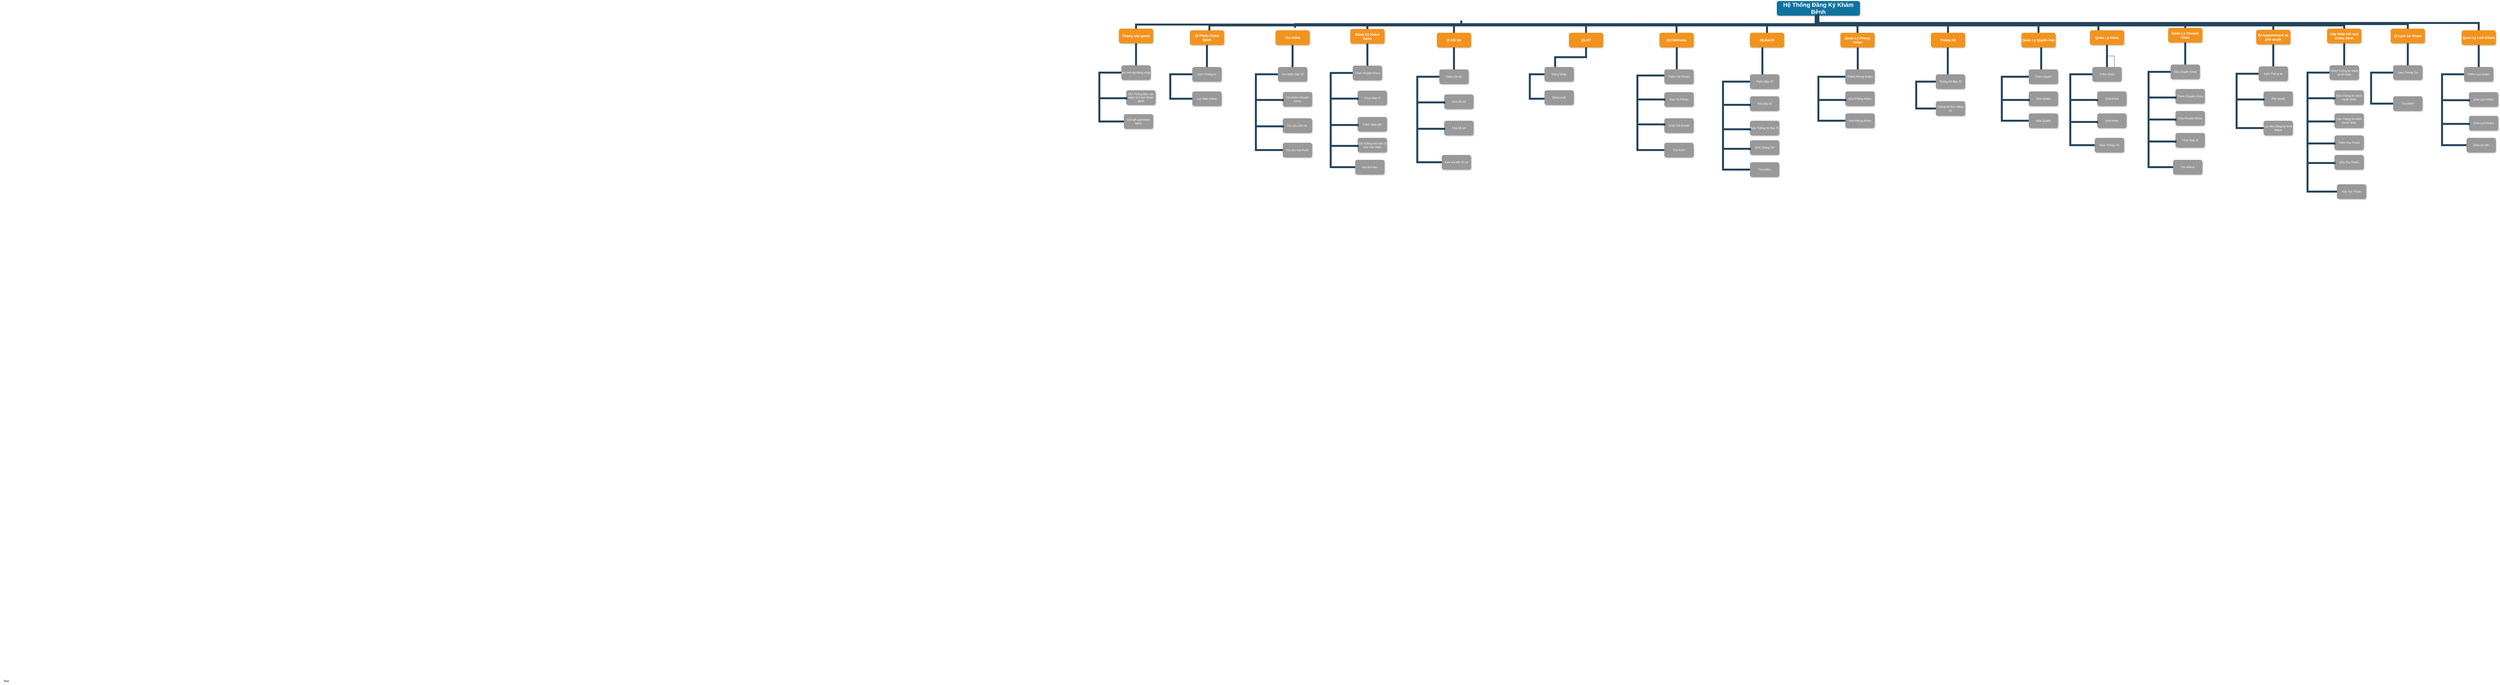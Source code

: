 <mxfile version="26.2.13" pages="3">
  <diagram name="Page-1" id="64c3da0e-402f-94eb-ee01-a36477274f13">
    <mxGraphModel dx="8754" dy="950" grid="1" gridSize="10" guides="1" tooltips="1" connect="1" arrows="1" fold="1" page="1" pageScale="1" pageWidth="1169" pageHeight="826" background="none" math="0" shadow="0">
      <root>
        <mxCell id="0" />
        <mxCell id="1" parent="0" />
        <mxCell id="2" value="Hệ Thống Đăng Ký Khám Bệnh" style="whiteSpace=wrap;rounded=1;shadow=1;fillColor=#10739E;strokeColor=none;fontColor=#FFFFFF;fontStyle=1;fontSize=24" parent="1" vertex="1">
          <mxGeometry x="1010" y="40" width="340" height="60" as="geometry" />
        </mxCell>
        <mxCell id="3" value="QLHT" style="whiteSpace=wrap;rounded=1;fillColor=#F2931E;strokeColor=none;shadow=1;fontColor=#FFFFFF;fontStyle=1;fontSize=14" parent="1" vertex="1">
          <mxGeometry x="160" y="170.0" width="140" height="60" as="geometry" />
        </mxCell>
        <mxCell id="4" value="QLTàiKhoản" style="whiteSpace=wrap;rounded=1;fillColor=#F2931E;strokeColor=none;shadow=1;fontColor=#FFFFFF;fontStyle=1;fontSize=14" parent="1" vertex="1">
          <mxGeometry x="530" y="170.0" width="140" height="60" as="geometry" />
        </mxCell>
        <mxCell id="5" value="Quản Lý Quyền Hạn" style="whiteSpace=wrap;rounded=1;fillColor=#F2931E;strokeColor=none;shadow=1;fontColor=#FFFFFF;fontStyle=1;fontSize=14" parent="1" vertex="1">
          <mxGeometry x="2010" y="170.0" width="140" height="60" as="geometry" />
        </mxCell>
        <mxCell id="6" value="QLBacSĩ" style="whiteSpace=wrap;rounded=1;fillColor=#F2931E;strokeColor=none;shadow=1;fontColor=#FFFFFF;fontStyle=1;fontSize=14" parent="1" vertex="1">
          <mxGeometry x="900" y="170.0" width="140" height="60" as="geometry" />
        </mxCell>
        <mxCell id="7" value="Quản Lý Phòng Khám" style="whiteSpace=wrap;rounded=1;fillColor=#F2931E;strokeColor=none;shadow=1;fontColor=#FFFFFF;fontStyle=1;fontSize=14" parent="1" vertex="1">
          <mxGeometry x="1270" y="170.0" width="140" height="60" as="geometry" />
        </mxCell>
        <mxCell id="8" value="Thống Kê" style="whiteSpace=wrap;rounded=1;fillColor=#F2931E;strokeColor=none;shadow=1;fontColor=#FFFFFF;fontStyle=1;fontSize=14" parent="1" vertex="1">
          <mxGeometry x="1640" y="170.0" width="140" height="60" as="geometry" />
        </mxCell>
        <mxCell id="23" value="Đăng Nhập" style="whiteSpace=wrap;rounded=1;fillColor=#999999;strokeColor=none;shadow=1;fontColor=#FFFFFF;fontStyle=0" parent="1" vertex="1">
          <mxGeometry x="60.0" y="310.0" width="120" height="60" as="geometry" />
        </mxCell>
        <mxCell id="27" value="Đăng xuất" style="whiteSpace=wrap;rounded=1;fillColor=#999999;strokeColor=none;shadow=1;fontColor=#FFFFFF;fontStyle=0" parent="1" vertex="1">
          <mxGeometry x="60.0" y="405.34" width="120" height="60" as="geometry" />
        </mxCell>
        <mxCell id="45" value="Thêm Tài Khoản" style="whiteSpace=wrap;rounded=1;fillColor=#999999;strokeColor=none;shadow=1;fontColor=#FFFFFF;fontStyle=0" parent="1" vertex="1">
          <mxGeometry x="550.0" y="320.0" width="120" height="60" as="geometry" />
        </mxCell>
        <mxCell id="46" value="Xóa Tài Khoản" style="whiteSpace=wrap;rounded=1;fillColor=#999999;strokeColor=none;shadow=1;fontColor=#FFFFFF;fontStyle=0" parent="1" vertex="1">
          <mxGeometry x="550.0" y="413.0" width="120" height="60" as="geometry" />
        </mxCell>
        <mxCell id="47" value="Chặn Tài Khoản" style="whiteSpace=wrap;rounded=1;fillColor=#999999;strokeColor=none;shadow=1;fontColor=#FFFFFF;fontStyle=0" parent="1" vertex="1">
          <mxGeometry x="550.0" y="520.0" width="120" height="60" as="geometry" />
        </mxCell>
        <mxCell id="48" value="Tìm Kiếm" style="whiteSpace=wrap;rounded=1;fillColor=#999999;strokeColor=none;shadow=1;fontColor=#FFFFFF;fontStyle=0" parent="1" vertex="1">
          <mxGeometry x="550" y="620.0" width="120" height="60" as="geometry" />
        </mxCell>
        <mxCell id="103" value="" style="edgeStyle=elbowEdgeStyle;elbow=vertical;rounded=0;fontColor=#000000;endArrow=none;endFill=0;strokeWidth=8;strokeColor=#23445D;entryX=0.364;entryY=0.003;entryDx=0;entryDy=0;entryPerimeter=0;" parent="1" source="3" target="23" edge="1">
          <mxGeometry width="100" height="100" relative="1" as="geometry">
            <mxPoint x="20" y="290" as="sourcePoint" />
            <mxPoint x="110" y="390" as="targetPoint" />
          </mxGeometry>
        </mxCell>
        <mxCell id="122" value="" style="edgeStyle=elbowEdgeStyle;elbow=horizontal;rounded=0;fontColor=#000000;endArrow=none;endFill=0;strokeWidth=8;strokeColor=#23445D;entryX=0;entryY=0.5;entryDx=0;entryDy=0;" parent="1" target="48" edge="1">
          <mxGeometry width="100" height="100" relative="1" as="geometry">
            <mxPoint x="550" y="345" as="sourcePoint" />
            <mxPoint x="380" y="515" as="targetPoint" />
            <Array as="points">
              <mxPoint x="440" y="430" />
              <mxPoint x="390" y="485" />
            </Array>
          </mxGeometry>
        </mxCell>
        <mxCell id="229" value="" style="edgeStyle=elbowEdgeStyle;elbow=vertical;rounded=0;fontColor=#000000;endArrow=none;endFill=0;strokeWidth=8;strokeColor=#23445D;" parent="1" source="2" target="3" edge="1">
          <mxGeometry width="100" height="100" relative="1" as="geometry">
            <mxPoint x="540" y="140" as="sourcePoint" />
            <mxPoint x="640" y="40" as="targetPoint" />
          </mxGeometry>
        </mxCell>
        <mxCell id="230" value="" style="edgeStyle=elbowEdgeStyle;elbow=vertical;rounded=0;fontColor=#000000;endArrow=none;endFill=0;strokeWidth=8;strokeColor=#23445D;" parent="1" source="2" target="4" edge="1">
          <mxGeometry width="100" height="100" relative="1" as="geometry">
            <mxPoint x="550" y="150" as="sourcePoint" />
            <mxPoint x="650" y="50" as="targetPoint" />
          </mxGeometry>
        </mxCell>
        <mxCell id="231" value="" style="edgeStyle=elbowEdgeStyle;elbow=vertical;rounded=0;fontColor=#000000;endArrow=none;endFill=0;strokeWidth=8;strokeColor=#23445D;" parent="1" source="2" target="6" edge="1">
          <mxGeometry width="100" height="100" relative="1" as="geometry">
            <mxPoint x="560" y="160" as="sourcePoint" />
            <mxPoint x="660" y="60" as="targetPoint" />
          </mxGeometry>
        </mxCell>
        <mxCell id="232" value="" style="edgeStyle=elbowEdgeStyle;elbow=vertical;rounded=0;fontColor=#000000;endArrow=none;endFill=0;strokeWidth=8;strokeColor=#23445D;" parent="1" source="2" target="7" edge="1">
          <mxGeometry width="100" height="100" relative="1" as="geometry">
            <mxPoint x="570" y="170" as="sourcePoint" />
            <mxPoint x="670" y="70" as="targetPoint" />
          </mxGeometry>
        </mxCell>
        <mxCell id="233" value="" style="edgeStyle=elbowEdgeStyle;elbow=vertical;rounded=0;fontColor=#000000;endArrow=none;endFill=0;strokeWidth=8;strokeColor=#23445D;" parent="1" source="2" target="8" edge="1">
          <mxGeometry width="100" height="100" relative="1" as="geometry">
            <mxPoint x="580" y="180" as="sourcePoint" />
            <mxPoint x="680" y="80" as="targetPoint" />
          </mxGeometry>
        </mxCell>
        <mxCell id="234" value="" style="edgeStyle=elbowEdgeStyle;elbow=vertical;rounded=0;fontColor=#000000;endArrow=none;endFill=0;strokeWidth=8;strokeColor=#23445D;" parent="1" source="2" target="5" edge="1">
          <mxGeometry width="100" height="100" relative="1" as="geometry">
            <mxPoint x="590" y="190" as="sourcePoint" />
            <mxPoint x="690" y="90" as="targetPoint" />
          </mxGeometry>
        </mxCell>
        <mxCell id="Wj02H8fKasxZnFxMyKVp-238" value="" style="edgeStyle=elbowEdgeStyle;elbow=vertical;rounded=0;fontColor=#000000;endArrow=none;endFill=0;strokeWidth=8;strokeColor=#23445D;entryX=0.426;entryY=-0.013;entryDx=0;entryDy=0;entryPerimeter=0;" parent="1" target="45" edge="1">
          <mxGeometry width="100" height="100" relative="1" as="geometry">
            <mxPoint x="601" y="260" as="sourcePoint" />
            <mxPoint x="599" y="300" as="targetPoint" />
            <Array as="points">
              <mxPoint x="639.33" y="230" />
            </Array>
          </mxGeometry>
        </mxCell>
        <mxCell id="Wj02H8fKasxZnFxMyKVp-239" value="" style="edgeStyle=elbowEdgeStyle;elbow=vertical;rounded=0;fontColor=#000000;endArrow=none;endFill=0;strokeWidth=8;strokeColor=#23445D;" parent="1" edge="1">
          <mxGeometry width="100" height="100" relative="1" as="geometry">
            <mxPoint x="550" y="448" as="sourcePoint" />
            <mxPoint x="440" y="438" as="targetPoint" />
          </mxGeometry>
        </mxCell>
        <mxCell id="Wj02H8fKasxZnFxMyKVp-240" value="" style="edgeStyle=elbowEdgeStyle;elbow=vertical;rounded=0;fontColor=#000000;endArrow=none;endFill=0;strokeWidth=8;strokeColor=#23445D;" parent="1" edge="1">
          <mxGeometry width="100" height="100" relative="1" as="geometry">
            <mxPoint x="550" y="550" as="sourcePoint" />
            <mxPoint x="440" y="540" as="targetPoint" />
          </mxGeometry>
        </mxCell>
        <mxCell id="Wj02H8fKasxZnFxMyKVp-250" value="Thêm Bác SĨ" style="whiteSpace=wrap;rounded=1;fillColor=#999999;strokeColor=none;shadow=1;fontColor=#FFFFFF;fontStyle=0" parent="1" vertex="1">
          <mxGeometry x="900" y="340" width="120" height="60" as="geometry" />
        </mxCell>
        <mxCell id="Wj02H8fKasxZnFxMyKVp-251" value="Xóa Bác Sĩ" style="whiteSpace=wrap;rounded=1;fillColor=#999999;strokeColor=none;shadow=1;fontColor=#FFFFFF;fontStyle=0" parent="1" vertex="1">
          <mxGeometry x="900.0" y="430" width="120" height="60" as="geometry" />
        </mxCell>
        <mxCell id="Wj02H8fKasxZnFxMyKVp-252" value="Sữa THông tin Bác Sĩ" style="whiteSpace=wrap;rounded=1;fillColor=#999999;strokeColor=none;shadow=1;fontColor=#FFFFFF;fontStyle=0" parent="1" vertex="1">
          <mxGeometry x="900" y="530" width="120" height="60" as="geometry" />
        </mxCell>
        <mxCell id="Wj02H8fKasxZnFxMyKVp-253" value="Tìm Kiếm" style="whiteSpace=wrap;rounded=1;fillColor=#999999;strokeColor=none;shadow=1;fontColor=#FFFFFF;fontStyle=0" parent="1" vertex="1">
          <mxGeometry x="900.0" y="700" width="120" height="60" as="geometry" />
        </mxCell>
        <mxCell id="Wj02H8fKasxZnFxMyKVp-254" value="" style="edgeStyle=elbowEdgeStyle;elbow=horizontal;rounded=0;fontColor=#000000;endArrow=none;endFill=0;strokeWidth=8;strokeColor=#23445D;entryX=0;entryY=0.5;entryDx=0;entryDy=0;exitX=0;exitY=0.5;exitDx=0;exitDy=0;" parent="1" source="Wj02H8fKasxZnFxMyKVp-250" target="Wj02H8fKasxZnFxMyKVp-253" edge="1">
          <mxGeometry width="100" height="100" relative="1" as="geometry">
            <mxPoint x="900.0" y="425.0" as="sourcePoint" />
            <mxPoint x="730.0" y="595.0" as="targetPoint" />
            <Array as="points">
              <mxPoint x="790" y="520" />
              <mxPoint x="790.0" y="510.0" />
              <mxPoint x="740.0" y="565.0" />
            </Array>
          </mxGeometry>
        </mxCell>
        <mxCell id="Wj02H8fKasxZnFxMyKVp-255" value="" style="edgeStyle=elbowEdgeStyle;elbow=vertical;rounded=0;fontColor=#000000;endArrow=none;endFill=0;strokeWidth=8;strokeColor=#23445D;entryX=0.426;entryY=-0.013;entryDx=0;entryDy=0;entryPerimeter=0;" parent="1" target="Wj02H8fKasxZnFxMyKVp-250" edge="1">
          <mxGeometry width="100" height="100" relative="1" as="geometry">
            <mxPoint x="951.0" y="340.0" as="sourcePoint" />
            <mxPoint x="949.0" y="380.0" as="targetPoint" />
            <Array as="points">
              <mxPoint x="951" y="230" />
            </Array>
          </mxGeometry>
        </mxCell>
        <mxCell id="Wj02H8fKasxZnFxMyKVp-256" value="" style="edgeStyle=elbowEdgeStyle;elbow=vertical;rounded=0;fontColor=#000000;endArrow=none;endFill=0;strokeWidth=8;strokeColor=#23445D;" parent="1" edge="1">
          <mxGeometry width="100" height="100" relative="1" as="geometry">
            <mxPoint x="900.0" y="470.0" as="sourcePoint" />
            <mxPoint x="790.0" y="460.0" as="targetPoint" />
          </mxGeometry>
        </mxCell>
        <mxCell id="Wj02H8fKasxZnFxMyKVp-257" value="" style="edgeStyle=elbowEdgeStyle;elbow=vertical;rounded=0;fontColor=#000000;endArrow=none;endFill=0;strokeWidth=8;strokeColor=#23445D;" parent="1" edge="1">
          <mxGeometry width="100" height="100" relative="1" as="geometry">
            <mxPoint x="900.0" y="570.0" as="sourcePoint" />
            <mxPoint x="790.0" y="560.0" as="targetPoint" />
          </mxGeometry>
        </mxCell>
        <mxCell id="Wj02H8fKasxZnFxMyKVp-258" value="Xem Thông Tin" style="whiteSpace=wrap;rounded=1;fillColor=#999999;strokeColor=none;shadow=1;fontColor=#FFFFFF;fontStyle=0" parent="1" vertex="1">
          <mxGeometry x="900" y="610" width="120" height="60" as="geometry" />
        </mxCell>
        <mxCell id="Wj02H8fKasxZnFxMyKVp-259" value="" style="edgeStyle=elbowEdgeStyle;elbow=vertical;rounded=0;fontColor=#000000;endArrow=none;endFill=0;strokeWidth=8;strokeColor=#23445D;" parent="1" edge="1">
          <mxGeometry width="100" height="100" relative="1" as="geometry">
            <mxPoint x="900.0" y="650.0" as="sourcePoint" />
            <mxPoint x="790.0" y="640.0" as="targetPoint" />
          </mxGeometry>
        </mxCell>
        <mxCell id="Wj02H8fKasxZnFxMyKVp-260" value="Thêm Phòng Khám" style="whiteSpace=wrap;rounded=1;fillColor=#999999;strokeColor=none;shadow=1;fontColor=#FFFFFF;fontStyle=0" parent="1" vertex="1">
          <mxGeometry x="1290" y="320" width="120" height="60" as="geometry" />
        </mxCell>
        <mxCell id="Wj02H8fKasxZnFxMyKVp-261" value="Sửa Phòng Khám" style="whiteSpace=wrap;rounded=1;fillColor=#999999;strokeColor=none;shadow=1;fontColor=#FFFFFF;fontStyle=0" parent="1" vertex="1">
          <mxGeometry x="1290" y="410" width="120" height="60" as="geometry" />
        </mxCell>
        <mxCell id="Wj02H8fKasxZnFxMyKVp-263" value="Xóa Phòng Khám" style="whiteSpace=wrap;rounded=1;fillColor=#999999;strokeColor=none;shadow=1;fontColor=#FFFFFF;fontStyle=0" parent="1" vertex="1">
          <mxGeometry x="1290.0" y="500" width="120" height="60" as="geometry" />
        </mxCell>
        <mxCell id="Wj02H8fKasxZnFxMyKVp-264" value="" style="edgeStyle=elbowEdgeStyle;elbow=horizontal;rounded=0;fontColor=#000000;endArrow=none;endFill=0;strokeWidth=8;strokeColor=#23445D;entryX=0;entryY=0.5;entryDx=0;entryDy=0;exitX=0;exitY=0.5;exitDx=0;exitDy=0;" parent="1" source="Wj02H8fKasxZnFxMyKVp-260" target="Wj02H8fKasxZnFxMyKVp-263" edge="1">
          <mxGeometry width="100" height="100" relative="1" as="geometry">
            <mxPoint x="1290.0" y="405.0" as="sourcePoint" />
            <mxPoint x="1120.0" y="575.0" as="targetPoint" />
            <Array as="points">
              <mxPoint x="1180" y="500" />
              <mxPoint x="1180.0" y="490.0" />
              <mxPoint x="1130.0" y="545.0" />
            </Array>
          </mxGeometry>
        </mxCell>
        <mxCell id="Wj02H8fKasxZnFxMyKVp-265" value="" style="edgeStyle=elbowEdgeStyle;elbow=vertical;rounded=0;fontColor=#000000;endArrow=none;endFill=0;strokeWidth=8;strokeColor=#23445D;entryX=0.426;entryY=-0.013;entryDx=0;entryDy=0;entryPerimeter=0;" parent="1" target="Wj02H8fKasxZnFxMyKVp-260" edge="1">
          <mxGeometry width="100" height="100" relative="1" as="geometry">
            <mxPoint x="1341.0" y="320.0" as="sourcePoint" />
            <mxPoint x="1339.0" y="360.0" as="targetPoint" />
            <Array as="points">
              <mxPoint x="1341" y="230" />
              <mxPoint x="1341" y="210" />
            </Array>
          </mxGeometry>
        </mxCell>
        <mxCell id="Wj02H8fKasxZnFxMyKVp-266" value="" style="edgeStyle=elbowEdgeStyle;elbow=vertical;rounded=0;fontColor=#000000;endArrow=none;endFill=0;strokeWidth=8;strokeColor=#23445D;" parent="1" edge="1">
          <mxGeometry width="100" height="100" relative="1" as="geometry">
            <mxPoint x="1290.0" y="450.0" as="sourcePoint" />
            <mxPoint x="1180.0" y="440.0" as="targetPoint" />
          </mxGeometry>
        </mxCell>
        <mxCell id="Wj02H8fKasxZnFxMyKVp-270" value="Thống Kê Bác Sĩ" style="whiteSpace=wrap;rounded=1;fillColor=#999999;strokeColor=none;shadow=1;fontColor=#FFFFFF;fontStyle=0" parent="1" vertex="1">
          <mxGeometry x="1660" y="340" width="120" height="60" as="geometry" />
        </mxCell>
        <mxCell id="Wj02H8fKasxZnFxMyKVp-273" value="Thống kê Đơn đăng ký" style="whiteSpace=wrap;rounded=1;fillColor=#999999;strokeColor=none;shadow=1;fontColor=#FFFFFF;fontStyle=0" parent="1" vertex="1">
          <mxGeometry x="1660.0" y="450" width="120" height="60" as="geometry" />
        </mxCell>
        <mxCell id="Wj02H8fKasxZnFxMyKVp-274" value="" style="edgeStyle=elbowEdgeStyle;elbow=horizontal;rounded=0;fontColor=#000000;endArrow=none;endFill=0;strokeWidth=8;strokeColor=#23445D;entryX=0;entryY=0.5;entryDx=0;entryDy=0;exitX=0;exitY=0.5;exitDx=0;exitDy=0;" parent="1" source="Wj02H8fKasxZnFxMyKVp-270" target="Wj02H8fKasxZnFxMyKVp-273" edge="1">
          <mxGeometry width="100" height="100" relative="1" as="geometry">
            <mxPoint x="1690.0" y="425.0" as="sourcePoint" />
            <mxPoint x="1520.0" y="595.0" as="targetPoint" />
            <Array as="points">
              <mxPoint x="1580" y="520" />
              <mxPoint x="1580.0" y="510.0" />
              <mxPoint x="1530.0" y="565.0" />
            </Array>
          </mxGeometry>
        </mxCell>
        <mxCell id="Wj02H8fKasxZnFxMyKVp-279" value="" style="edgeStyle=elbowEdgeStyle;elbow=vertical;rounded=0;fontColor=#000000;endArrow=none;endFill=0;strokeWidth=8;strokeColor=#23445D;entryX=0.426;entryY=-0.013;entryDx=0;entryDy=0;entryPerimeter=0;" parent="1" edge="1">
          <mxGeometry width="100" height="100" relative="1" as="geometry">
            <mxPoint x="1709.09" y="340" as="sourcePoint" />
            <mxPoint x="1709.09" y="339.0" as="targetPoint" />
            <Array as="points">
              <mxPoint x="1709.09" y="230.0" />
            </Array>
          </mxGeometry>
        </mxCell>
        <mxCell id="Wj02H8fKasxZnFxMyKVp-280" value="Thêm Quyền" style="whiteSpace=wrap;rounded=1;fillColor=#999999;strokeColor=none;shadow=1;fontColor=#FFFFFF;fontStyle=0" parent="1" vertex="1">
          <mxGeometry x="2040" y="320" width="120" height="60" as="geometry" />
        </mxCell>
        <mxCell id="Wj02H8fKasxZnFxMyKVp-281" value="Sửa quyền" style="whiteSpace=wrap;rounded=1;fillColor=#999999;strokeColor=none;shadow=1;fontColor=#FFFFFF;fontStyle=0" parent="1" vertex="1">
          <mxGeometry x="2040" y="410" width="120" height="60" as="geometry" />
        </mxCell>
        <mxCell id="Wj02H8fKasxZnFxMyKVp-282" value="Xóa Quyền" style="whiteSpace=wrap;rounded=1;fillColor=#999999;strokeColor=none;shadow=1;fontColor=#FFFFFF;fontStyle=0" parent="1" vertex="1">
          <mxGeometry x="2040.0" y="500" width="120" height="60" as="geometry" />
        </mxCell>
        <mxCell id="Wj02H8fKasxZnFxMyKVp-283" value="" style="edgeStyle=elbowEdgeStyle;elbow=horizontal;rounded=0;fontColor=#000000;endArrow=none;endFill=0;strokeWidth=8;strokeColor=#23445D;entryX=0;entryY=0.5;entryDx=0;entryDy=0;exitX=0;exitY=0.5;exitDx=0;exitDy=0;" parent="1" source="Wj02H8fKasxZnFxMyKVp-280" target="Wj02H8fKasxZnFxMyKVp-282" edge="1">
          <mxGeometry width="100" height="100" relative="1" as="geometry">
            <mxPoint x="2040.0" y="405.0" as="sourcePoint" />
            <mxPoint x="1870.0" y="575.0" as="targetPoint" />
            <Array as="points">
              <mxPoint x="1930" y="500" />
              <mxPoint x="1930.0" y="490.0" />
              <mxPoint x="1880.0" y="545.0" />
            </Array>
          </mxGeometry>
        </mxCell>
        <mxCell id="Wj02H8fKasxZnFxMyKVp-284" value="" style="edgeStyle=elbowEdgeStyle;elbow=vertical;rounded=0;fontColor=#000000;endArrow=none;endFill=0;strokeWidth=8;strokeColor=#23445D;entryX=0.426;entryY=-0.013;entryDx=0;entryDy=0;entryPerimeter=0;" parent="1" target="Wj02H8fKasxZnFxMyKVp-280" edge="1">
          <mxGeometry width="100" height="100" relative="1" as="geometry">
            <mxPoint x="2091" y="320.0" as="sourcePoint" />
            <mxPoint x="2089" y="360.0" as="targetPoint" />
            <Array as="points">
              <mxPoint x="2091" y="230" />
              <mxPoint x="2091" y="210" />
            </Array>
          </mxGeometry>
        </mxCell>
        <mxCell id="Wj02H8fKasxZnFxMyKVp-285" value="" style="edgeStyle=elbowEdgeStyle;elbow=vertical;rounded=0;fontColor=#000000;endArrow=none;endFill=0;strokeWidth=8;strokeColor=#23445D;" parent="1" edge="1">
          <mxGeometry width="100" height="100" relative="1" as="geometry">
            <mxPoint x="2040.0" y="450.0" as="sourcePoint" />
            <mxPoint x="1930.0" y="440.0" as="targetPoint" />
          </mxGeometry>
        </mxCell>
        <mxCell id="Wj02H8fKasxZnFxMyKVp-293" value="Quản Lý Khoa" style="whiteSpace=wrap;rounded=1;fillColor=#F2931E;strokeColor=none;shadow=1;fontColor=#FFFFFF;fontStyle=1;fontSize=14" parent="1" vertex="1">
          <mxGeometry x="2290" y="160" width="140" height="60" as="geometry" />
        </mxCell>
        <mxCell id="Wj02H8fKasxZnFxMyKVp-456" style="edgeStyle=orthogonalEdgeStyle;rounded=0;orthogonalLoop=1;jettySize=auto;html=1;exitX=0.75;exitY=0;exitDx=0;exitDy=0;" parent="1" source="Wj02H8fKasxZnFxMyKVp-294" target="Wj02H8fKasxZnFxMyKVp-293" edge="1">
          <mxGeometry relative="1" as="geometry" />
        </mxCell>
        <mxCell id="Wj02H8fKasxZnFxMyKVp-294" value="Thêm Khoa" style="whiteSpace=wrap;rounded=1;fillColor=#999999;strokeColor=none;shadow=1;fontColor=#FFFFFF;fontStyle=0" parent="1" vertex="1">
          <mxGeometry x="2300" y="310.0" width="120" height="60" as="geometry" />
        </mxCell>
        <mxCell id="Wj02H8fKasxZnFxMyKVp-295" value="Sửa Khoa" style="whiteSpace=wrap;rounded=1;fillColor=#999999;strokeColor=none;shadow=1;fontColor=#FFFFFF;fontStyle=0" parent="1" vertex="1">
          <mxGeometry x="2320" y="410.0" width="120" height="60" as="geometry" />
        </mxCell>
        <mxCell id="Wj02H8fKasxZnFxMyKVp-296" value="Xem Thông Tin" style="whiteSpace=wrap;rounded=1;fillColor=#999999;strokeColor=none;shadow=1;fontColor=#FFFFFF;fontStyle=0" parent="1" vertex="1">
          <mxGeometry x="2310" y="600.0" width="120" height="60" as="geometry" />
        </mxCell>
        <mxCell id="Wj02H8fKasxZnFxMyKVp-297" value="" style="edgeStyle=elbowEdgeStyle;elbow=horizontal;rounded=0;fontColor=#000000;endArrow=none;endFill=0;strokeWidth=8;strokeColor=#23445D;entryX=0;entryY=0.5;entryDx=0;entryDy=0;exitX=0;exitY=0.5;exitDx=0;exitDy=0;" parent="1" source="Wj02H8fKasxZnFxMyKVp-294" target="Wj02H8fKasxZnFxMyKVp-296" edge="1">
          <mxGeometry width="100" height="100" relative="1" as="geometry">
            <mxPoint x="2320" y="405.0" as="sourcePoint" />
            <mxPoint x="2150" y="575.0" as="targetPoint" />
            <Array as="points">
              <mxPoint x="2210" y="500.0" />
              <mxPoint x="2210" y="490.0" />
              <mxPoint x="2160" y="545.0" />
            </Array>
          </mxGeometry>
        </mxCell>
        <mxCell id="Wj02H8fKasxZnFxMyKVp-298" value="" style="edgeStyle=elbowEdgeStyle;elbow=vertical;rounded=0;fontColor=#000000;endArrow=none;endFill=0;strokeWidth=8;strokeColor=#23445D;entryX=0.5;entryY=1;entryDx=0;entryDy=0;" parent="1" target="Wj02H8fKasxZnFxMyKVp-293" edge="1">
          <mxGeometry width="100" height="100" relative="1" as="geometry">
            <mxPoint x="2360" y="310" as="sourcePoint" />
            <mxPoint x="2369" y="430.0" as="targetPoint" />
            <Array as="points">
              <mxPoint x="2371" y="300.0" />
              <mxPoint x="2371" y="280.0" />
            </Array>
          </mxGeometry>
        </mxCell>
        <mxCell id="Wj02H8fKasxZnFxMyKVp-299" value="" style="edgeStyle=elbowEdgeStyle;elbow=vertical;rounded=0;fontColor=#000000;endArrow=none;endFill=0;strokeWidth=8;strokeColor=#23445D;" parent="1" edge="1">
          <mxGeometry width="100" height="100" relative="1" as="geometry">
            <mxPoint x="2320" y="450.0" as="sourcePoint" />
            <mxPoint x="2210" y="440.0" as="targetPoint" />
          </mxGeometry>
        </mxCell>
        <mxCell id="Wj02H8fKasxZnFxMyKVp-300" value="" style="edgeStyle=elbowEdgeStyle;elbow=vertical;rounded=0;fontColor=#000000;endArrow=none;endFill=0;strokeWidth=8;strokeColor=#23445D;entryX=0.25;entryY=0;entryDx=0;entryDy=0;" parent="1" target="Wj02H8fKasxZnFxMyKVp-293" edge="1">
          <mxGeometry width="100" height="100" relative="1" as="geometry">
            <mxPoint x="1169" y="100" as="sourcePoint" />
            <mxPoint x="2254" y="170" as="targetPoint" />
            <Array as="points">
              <mxPoint x="1750" y="140" />
            </Array>
          </mxGeometry>
        </mxCell>
        <mxCell id="Wj02H8fKasxZnFxMyKVp-301" value="Xóa Khoa" style="whiteSpace=wrap;rounded=1;fillColor=#999999;strokeColor=none;shadow=1;fontColor=#FFFFFF;fontStyle=0" parent="1" vertex="1">
          <mxGeometry x="2320" y="500" width="120" height="60" as="geometry" />
        </mxCell>
        <mxCell id="Wj02H8fKasxZnFxMyKVp-302" value="" style="edgeStyle=elbowEdgeStyle;elbow=vertical;rounded=0;fontColor=#000000;endArrow=none;endFill=0;strokeWidth=8;strokeColor=#23445D;" parent="1" edge="1">
          <mxGeometry width="100" height="100" relative="1" as="geometry">
            <mxPoint x="2320" y="540.0" as="sourcePoint" />
            <mxPoint x="2210" y="530.0" as="targetPoint" />
          </mxGeometry>
        </mxCell>
        <mxCell id="Wj02H8fKasxZnFxMyKVp-307" style="edgeStyle=orthogonalEdgeStyle;rounded=0;orthogonalLoop=1;jettySize=auto;html=1;exitX=0.5;exitY=1;exitDx=0;exitDy=0;" parent="1" source="Wj02H8fKasxZnFxMyKVp-296" target="Wj02H8fKasxZnFxMyKVp-296" edge="1">
          <mxGeometry relative="1" as="geometry" />
        </mxCell>
        <mxCell id="Wj02H8fKasxZnFxMyKVp-308" value="Quản Lý Chuyên Khoa" style="whiteSpace=wrap;rounded=1;fillColor=#F2931E;strokeColor=none;shadow=1;fontColor=#FFFFFF;fontStyle=1;fontSize=14" parent="1" vertex="1">
          <mxGeometry x="2610" y="150" width="140" height="60" as="geometry" />
        </mxCell>
        <mxCell id="Wj02H8fKasxZnFxMyKVp-309" value="Xóa chuyên Khoa" style="whiteSpace=wrap;rounded=1;fillColor=#999999;strokeColor=none;shadow=1;fontColor=#FFFFFF;fontStyle=0" parent="1" vertex="1">
          <mxGeometry x="2620" y="300.0" width="120" height="60" as="geometry" />
        </mxCell>
        <mxCell id="Wj02H8fKasxZnFxMyKVp-310" value="Them Chuyên Khoa" style="whiteSpace=wrap;rounded=1;fillColor=#999999;strokeColor=none;shadow=1;fontColor=#FFFFFF;fontStyle=0" parent="1" vertex="1">
          <mxGeometry x="2640" y="400.0" width="120" height="60" as="geometry" />
        </mxCell>
        <mxCell id="Wj02H8fKasxZnFxMyKVp-311" value="Tìm Kiêms" style="whiteSpace=wrap;rounded=1;fillColor=#999999;strokeColor=none;shadow=1;fontColor=#FFFFFF;fontStyle=0" parent="1" vertex="1">
          <mxGeometry x="2630" y="690.0" width="120" height="60" as="geometry" />
        </mxCell>
        <mxCell id="Wj02H8fKasxZnFxMyKVp-312" value="" style="edgeStyle=elbowEdgeStyle;elbow=horizontal;rounded=0;fontColor=#000000;endArrow=none;endFill=0;strokeWidth=8;strokeColor=#23445D;entryX=0;entryY=0.5;entryDx=0;entryDy=0;exitX=0;exitY=0.5;exitDx=0;exitDy=0;" parent="1" source="Wj02H8fKasxZnFxMyKVp-309" target="Wj02H8fKasxZnFxMyKVp-311" edge="1">
          <mxGeometry width="100" height="100" relative="1" as="geometry">
            <mxPoint x="2640" y="395.0" as="sourcePoint" />
            <mxPoint x="2470" y="565.0" as="targetPoint" />
            <Array as="points">
              <mxPoint x="2530" y="490.0" />
              <mxPoint x="2530" y="480.0" />
              <mxPoint x="2480" y="535.0" />
            </Array>
          </mxGeometry>
        </mxCell>
        <mxCell id="Wj02H8fKasxZnFxMyKVp-313" value="" style="edgeStyle=elbowEdgeStyle;elbow=vertical;rounded=0;fontColor=#000000;endArrow=none;endFill=0;strokeWidth=8;strokeColor=#23445D;entryX=0.5;entryY=1;entryDx=0;entryDy=0;" parent="1" target="Wj02H8fKasxZnFxMyKVp-308" edge="1">
          <mxGeometry width="100" height="100" relative="1" as="geometry">
            <mxPoint x="2680" y="300" as="sourcePoint" />
            <mxPoint x="2689" y="420.0" as="targetPoint" />
            <Array as="points">
              <mxPoint x="2691" y="290.0" />
              <mxPoint x="2691" y="270.0" />
            </Array>
          </mxGeometry>
        </mxCell>
        <mxCell id="Wj02H8fKasxZnFxMyKVp-314" value="" style="edgeStyle=elbowEdgeStyle;elbow=vertical;rounded=0;fontColor=#000000;endArrow=none;endFill=0;strokeWidth=8;strokeColor=#23445D;" parent="1" edge="1">
          <mxGeometry width="100" height="100" relative="1" as="geometry">
            <mxPoint x="2640" y="440.0" as="sourcePoint" />
            <mxPoint x="2530" y="430.0" as="targetPoint" />
          </mxGeometry>
        </mxCell>
        <mxCell id="Wj02H8fKasxZnFxMyKVp-315" value="Xóa Chuyên Khoa" style="whiteSpace=wrap;rounded=1;fillColor=#999999;strokeColor=none;shadow=1;fontColor=#FFFFFF;fontStyle=0" parent="1" vertex="1">
          <mxGeometry x="2640" y="490" width="120" height="60" as="geometry" />
        </mxCell>
        <mxCell id="Wj02H8fKasxZnFxMyKVp-316" value="" style="edgeStyle=elbowEdgeStyle;elbow=vertical;rounded=0;fontColor=#000000;endArrow=none;endFill=0;strokeWidth=8;strokeColor=#23445D;" parent="1" edge="1">
          <mxGeometry width="100" height="100" relative="1" as="geometry">
            <mxPoint x="2640" y="530.0" as="sourcePoint" />
            <mxPoint x="2530" y="520.0" as="targetPoint" />
          </mxGeometry>
        </mxCell>
        <mxCell id="Wj02H8fKasxZnFxMyKVp-317" value="Chọn Bác Sĩ" style="whiteSpace=wrap;rounded=1;fillColor=#999999;strokeColor=none;shadow=1;fontColor=#FFFFFF;fontStyle=0" parent="1" vertex="1">
          <mxGeometry x="2640" y="580" width="120" height="60" as="geometry" />
        </mxCell>
        <mxCell id="Wj02H8fKasxZnFxMyKVp-318" value="" style="edgeStyle=elbowEdgeStyle;elbow=vertical;rounded=0;fontColor=#000000;endArrow=none;endFill=0;strokeWidth=8;strokeColor=#23445D;" parent="1" edge="1">
          <mxGeometry width="100" height="100" relative="1" as="geometry">
            <mxPoint x="2640" y="620.0" as="sourcePoint" />
            <mxPoint x="2530" y="610.0" as="targetPoint" />
          </mxGeometry>
        </mxCell>
        <mxCell id="Wj02H8fKasxZnFxMyKVp-319" style="edgeStyle=orthogonalEdgeStyle;rounded=0;orthogonalLoop=1;jettySize=auto;html=1;exitX=0.5;exitY=1;exitDx=0;exitDy=0;" parent="1" source="Wj02H8fKasxZnFxMyKVp-311" target="Wj02H8fKasxZnFxMyKVp-311" edge="1">
          <mxGeometry relative="1" as="geometry" />
        </mxCell>
        <mxCell id="Wj02H8fKasxZnFxMyKVp-332" value="Ql Appointment và phê duyệt" style="whiteSpace=wrap;rounded=1;fillColor=#F2931E;strokeColor=none;shadow=1;fontColor=#FFFFFF;fontStyle=1;fontSize=14" parent="1" vertex="1">
          <mxGeometry x="2970" y="157.78" width="140" height="60" as="geometry" />
        </mxCell>
        <mxCell id="Wj02H8fKasxZnFxMyKVp-333" value="Xem Thông tin" style="whiteSpace=wrap;rounded=1;fillColor=#999999;strokeColor=none;shadow=1;fontColor=#FFFFFF;fontStyle=0" parent="1" vertex="1">
          <mxGeometry x="2980" y="307.78" width="120" height="60" as="geometry" />
        </mxCell>
        <mxCell id="Wj02H8fKasxZnFxMyKVp-334" value="Phê duyệt" style="whiteSpace=wrap;rounded=1;fillColor=#999999;strokeColor=none;shadow=1;fontColor=#FFFFFF;fontStyle=0" parent="1" vertex="1">
          <mxGeometry x="3000" y="410.0" width="120" height="60" as="geometry" />
        </mxCell>
        <mxCell id="Wj02H8fKasxZnFxMyKVp-335" value="Lọc đon đăng ký theo status" style="whiteSpace=wrap;rounded=1;fillColor=#999999;strokeColor=none;shadow=1;fontColor=#FFFFFF;fontStyle=0" parent="1" vertex="1">
          <mxGeometry x="3000" y="530.0" width="120" height="60" as="geometry" />
        </mxCell>
        <mxCell id="Wj02H8fKasxZnFxMyKVp-336" value="" style="edgeStyle=elbowEdgeStyle;elbow=horizontal;rounded=0;fontColor=#000000;endArrow=none;endFill=0;strokeWidth=8;strokeColor=#23445D;entryX=0;entryY=0.5;entryDx=0;entryDy=0;exitX=0;exitY=0.5;exitDx=0;exitDy=0;" parent="1" source="Wj02H8fKasxZnFxMyKVp-333" target="Wj02H8fKasxZnFxMyKVp-335" edge="1">
          <mxGeometry width="100" height="100" relative="1" as="geometry">
            <mxPoint x="3000" y="402.78" as="sourcePoint" />
            <mxPoint x="2830" y="572.78" as="targetPoint" />
            <Array as="points">
              <mxPoint x="2890" y="497.78" />
              <mxPoint x="2890" y="487.78" />
              <mxPoint x="2840" y="542.78" />
            </Array>
          </mxGeometry>
        </mxCell>
        <mxCell id="Wj02H8fKasxZnFxMyKVp-337" value="" style="edgeStyle=elbowEdgeStyle;elbow=vertical;rounded=0;fontColor=#000000;endArrow=none;endFill=0;strokeWidth=8;strokeColor=#23445D;entryX=0.5;entryY=1;entryDx=0;entryDy=0;" parent="1" target="Wj02H8fKasxZnFxMyKVp-332" edge="1">
          <mxGeometry width="100" height="100" relative="1" as="geometry">
            <mxPoint x="3040" y="307.78" as="sourcePoint" />
            <mxPoint x="3049" y="427.78" as="targetPoint" />
            <Array as="points">
              <mxPoint x="3051" y="297.78" />
              <mxPoint x="3051" y="277.78" />
            </Array>
          </mxGeometry>
        </mxCell>
        <mxCell id="Wj02H8fKasxZnFxMyKVp-338" value="" style="edgeStyle=elbowEdgeStyle;elbow=vertical;rounded=0;fontColor=#000000;endArrow=none;endFill=0;strokeWidth=8;strokeColor=#23445D;" parent="1" edge="1">
          <mxGeometry width="100" height="100" relative="1" as="geometry">
            <mxPoint x="3000" y="447.78" as="sourcePoint" />
            <mxPoint x="2890" y="437.78" as="targetPoint" />
          </mxGeometry>
        </mxCell>
        <mxCell id="Wj02H8fKasxZnFxMyKVp-343" style="edgeStyle=orthogonalEdgeStyle;rounded=0;orthogonalLoop=1;jettySize=auto;html=1;exitX=0.5;exitY=1;exitDx=0;exitDy=0;" parent="1" source="Wj02H8fKasxZnFxMyKVp-335" target="Wj02H8fKasxZnFxMyKVp-335" edge="1">
          <mxGeometry relative="1" as="geometry" />
        </mxCell>
        <mxCell id="Wj02H8fKasxZnFxMyKVp-344" value="Cập Nhật Kết quả Khám bệnh" style="whiteSpace=wrap;rounded=1;fillColor=#F2931E;strokeColor=none;shadow=1;fontColor=#FFFFFF;fontStyle=1;fontSize=14" parent="1" vertex="1">
          <mxGeometry x="3260" y="153.12" width="140" height="60" as="geometry" />
        </mxCell>
        <mxCell id="Wj02H8fKasxZnFxMyKVp-345" value="Thêm Thông tin bệnh và lời nhắc" style="whiteSpace=wrap;rounded=1;fillColor=#999999;strokeColor=none;shadow=1;fontColor=#FFFFFF;fontStyle=0" parent="1" vertex="1">
          <mxGeometry x="3270" y="303.12" width="120" height="60" as="geometry" />
        </mxCell>
        <mxCell id="Wj02H8fKasxZnFxMyKVp-346" value="Sửa Thông tin bệnh và lời nhắc" style="whiteSpace=wrap;rounded=1;fillColor=#999999;strokeColor=none;shadow=1;fontColor=#FFFFFF;fontStyle=0" parent="1" vertex="1">
          <mxGeometry x="3290" y="405.34" width="120" height="60" as="geometry" />
        </mxCell>
        <mxCell id="Wj02H8fKasxZnFxMyKVp-347" value="Xóa Toa Thuốc" style="whiteSpace=wrap;rounded=1;fillColor=#999999;strokeColor=none;shadow=1;fontColor=#FFFFFF;fontStyle=0" parent="1" vertex="1">
          <mxGeometry x="3300" y="790.0" width="120" height="60" as="geometry" />
        </mxCell>
        <mxCell id="Wj02H8fKasxZnFxMyKVp-348" value="" style="edgeStyle=elbowEdgeStyle;elbow=horizontal;rounded=0;fontColor=#000000;endArrow=none;endFill=0;strokeWidth=8;strokeColor=#23445D;entryX=0;entryY=0.5;entryDx=0;entryDy=0;exitX=0;exitY=0.5;exitDx=0;exitDy=0;" parent="1" source="Wj02H8fKasxZnFxMyKVp-345" target="Wj02H8fKasxZnFxMyKVp-347" edge="1">
          <mxGeometry width="100" height="100" relative="1" as="geometry">
            <mxPoint x="3290" y="398.12" as="sourcePoint" />
            <mxPoint x="3120" y="568.12" as="targetPoint" />
            <Array as="points">
              <mxPoint x="3180" y="493.12" />
              <mxPoint x="3180" y="483.12" />
              <mxPoint x="3130" y="538.12" />
            </Array>
          </mxGeometry>
        </mxCell>
        <mxCell id="Wj02H8fKasxZnFxMyKVp-349" value="" style="edgeStyle=elbowEdgeStyle;elbow=vertical;rounded=0;fontColor=#000000;endArrow=none;endFill=0;strokeWidth=8;strokeColor=#23445D;entryX=0.5;entryY=1;entryDx=0;entryDy=0;" parent="1" target="Wj02H8fKasxZnFxMyKVp-344" edge="1">
          <mxGeometry width="100" height="100" relative="1" as="geometry">
            <mxPoint x="3330" y="303.12" as="sourcePoint" />
            <mxPoint x="3339" y="423.12" as="targetPoint" />
            <Array as="points">
              <mxPoint x="3341" y="293.12" />
              <mxPoint x="3341" y="273.12" />
            </Array>
          </mxGeometry>
        </mxCell>
        <mxCell id="Wj02H8fKasxZnFxMyKVp-350" value="" style="edgeStyle=elbowEdgeStyle;elbow=vertical;rounded=0;fontColor=#000000;endArrow=none;endFill=0;strokeWidth=8;strokeColor=#23445D;" parent="1" edge="1">
          <mxGeometry width="100" height="100" relative="1" as="geometry">
            <mxPoint x="3290" y="443.12" as="sourcePoint" />
            <mxPoint x="3180" y="433.12" as="targetPoint" />
          </mxGeometry>
        </mxCell>
        <mxCell id="Wj02H8fKasxZnFxMyKVp-351" style="edgeStyle=orthogonalEdgeStyle;rounded=0;orthogonalLoop=1;jettySize=auto;html=1;exitX=0.5;exitY=1;exitDx=0;exitDy=0;" parent="1" source="Wj02H8fKasxZnFxMyKVp-347" target="Wj02H8fKasxZnFxMyKVp-347" edge="1">
          <mxGeometry relative="1" as="geometry" />
        </mxCell>
        <mxCell id="Wj02H8fKasxZnFxMyKVp-352" value="Xóa Thông tin bệnh và lời nhắc" style="whiteSpace=wrap;rounded=1;fillColor=#999999;strokeColor=none;shadow=1;fontColor=#FFFFFF;fontStyle=0" parent="1" vertex="1">
          <mxGeometry x="3290" y="500" width="120" height="60" as="geometry" />
        </mxCell>
        <mxCell id="Wj02H8fKasxZnFxMyKVp-353" value="" style="edgeStyle=elbowEdgeStyle;elbow=vertical;rounded=0;fontColor=#000000;endArrow=none;endFill=0;strokeWidth=8;strokeColor=#23445D;" parent="1" edge="1">
          <mxGeometry width="100" height="100" relative="1" as="geometry">
            <mxPoint x="3290" y="537.78" as="sourcePoint" />
            <mxPoint x="3180" y="527.78" as="targetPoint" />
          </mxGeometry>
        </mxCell>
        <mxCell id="Wj02H8fKasxZnFxMyKVp-354" value="Thêm Toa Thuốc" style="whiteSpace=wrap;rounded=1;fillColor=#999999;strokeColor=none;shadow=1;fontColor=#FFFFFF;fontStyle=0" parent="1" vertex="1">
          <mxGeometry x="3290" y="590" width="120" height="60" as="geometry" />
        </mxCell>
        <mxCell id="Wj02H8fKasxZnFxMyKVp-355" value="" style="edgeStyle=elbowEdgeStyle;elbow=vertical;rounded=0;fontColor=#000000;endArrow=none;endFill=0;strokeWidth=8;strokeColor=#23445D;" parent="1" edge="1">
          <mxGeometry width="100" height="100" relative="1" as="geometry">
            <mxPoint x="3290" y="627.78" as="sourcePoint" />
            <mxPoint x="3180" y="617.78" as="targetPoint" />
          </mxGeometry>
        </mxCell>
        <mxCell id="Wj02H8fKasxZnFxMyKVp-356" value="Sửa Toa Thuốc" style="whiteSpace=wrap;rounded=1;fillColor=#999999;strokeColor=none;shadow=1;fontColor=#FFFFFF;fontStyle=0" parent="1" vertex="1">
          <mxGeometry x="3290" y="670" width="120" height="60" as="geometry" />
        </mxCell>
        <mxCell id="Wj02H8fKasxZnFxMyKVp-357" value="" style="edgeStyle=elbowEdgeStyle;elbow=vertical;rounded=0;fontColor=#000000;endArrow=none;endFill=0;strokeWidth=8;strokeColor=#23445D;" parent="1" edge="1">
          <mxGeometry width="100" height="100" relative="1" as="geometry">
            <mxPoint x="3290" y="707.78" as="sourcePoint" />
            <mxPoint x="3180" y="697.78" as="targetPoint" />
          </mxGeometry>
        </mxCell>
        <mxCell id="Wj02H8fKasxZnFxMyKVp-358" value="Ql Lịch Sử Khám" style="whiteSpace=wrap;rounded=1;fillColor=#F2931E;strokeColor=none;shadow=1;fontColor=#FFFFFF;fontStyle=1;fontSize=14" parent="1" vertex="1">
          <mxGeometry x="3520" y="153.12" width="140" height="60" as="geometry" />
        </mxCell>
        <mxCell id="Wj02H8fKasxZnFxMyKVp-359" value="Xem Thông Tin" style="whiteSpace=wrap;rounded=1;fillColor=#999999;strokeColor=none;shadow=1;fontColor=#FFFFFF;fontStyle=0" parent="1" vertex="1">
          <mxGeometry x="3530" y="303.12" width="120" height="60" as="geometry" />
        </mxCell>
        <mxCell id="Wj02H8fKasxZnFxMyKVp-361" value="Tìm Kiếm" style="whiteSpace=wrap;rounded=1;fillColor=#999999;strokeColor=none;shadow=1;fontColor=#FFFFFF;fontStyle=0" parent="1" vertex="1">
          <mxGeometry x="3530" y="430.0" width="120" height="60" as="geometry" />
        </mxCell>
        <mxCell id="Wj02H8fKasxZnFxMyKVp-362" value="" style="edgeStyle=elbowEdgeStyle;elbow=horizontal;rounded=0;fontColor=#000000;endArrow=none;endFill=0;strokeWidth=8;strokeColor=#23445D;entryX=0;entryY=0.5;entryDx=0;entryDy=0;exitX=0;exitY=0.5;exitDx=0;exitDy=0;" parent="1" source="Wj02H8fKasxZnFxMyKVp-359" target="Wj02H8fKasxZnFxMyKVp-361" edge="1">
          <mxGeometry width="100" height="100" relative="1" as="geometry">
            <mxPoint x="3550" y="398.12" as="sourcePoint" />
            <mxPoint x="3380" y="568.12" as="targetPoint" />
            <Array as="points">
              <mxPoint x="3440" y="493.12" />
              <mxPoint x="3440" y="483.12" />
              <mxPoint x="3390" y="538.12" />
            </Array>
          </mxGeometry>
        </mxCell>
        <mxCell id="Wj02H8fKasxZnFxMyKVp-363" value="" style="edgeStyle=elbowEdgeStyle;elbow=vertical;rounded=0;fontColor=#000000;endArrow=none;endFill=0;strokeWidth=8;strokeColor=#23445D;entryX=0.5;entryY=1;entryDx=0;entryDy=0;" parent="1" target="Wj02H8fKasxZnFxMyKVp-358" edge="1">
          <mxGeometry width="100" height="100" relative="1" as="geometry">
            <mxPoint x="3590" y="303.12" as="sourcePoint" />
            <mxPoint x="3599" y="423.12" as="targetPoint" />
            <Array as="points">
              <mxPoint x="3601" y="293.12" />
              <mxPoint x="3601" y="273.12" />
            </Array>
          </mxGeometry>
        </mxCell>
        <mxCell id="Wj02H8fKasxZnFxMyKVp-365" style="edgeStyle=orthogonalEdgeStyle;rounded=0;orthogonalLoop=1;jettySize=auto;html=1;exitX=0.5;exitY=1;exitDx=0;exitDy=0;" parent="1" source="Wj02H8fKasxZnFxMyKVp-361" target="Wj02H8fKasxZnFxMyKVp-361" edge="1">
          <mxGeometry relative="1" as="geometry" />
        </mxCell>
        <mxCell id="Wj02H8fKasxZnFxMyKVp-374" value="Ql Hồ Sơ" style="whiteSpace=wrap;rounded=1;fillColor=#F2931E;strokeColor=none;shadow=1;fontColor=#FFFFFF;fontStyle=1;fontSize=14" parent="1" vertex="1">
          <mxGeometry x="-380" y="170" width="140" height="60" as="geometry" />
        </mxCell>
        <mxCell id="Wj02H8fKasxZnFxMyKVp-375" value="Thêm Ho So" style="whiteSpace=wrap;rounded=1;fillColor=#999999;strokeColor=none;shadow=1;fontColor=#FFFFFF;fontStyle=0" parent="1" vertex="1">
          <mxGeometry x="-370" y="320.0" width="120" height="60" as="geometry" />
        </mxCell>
        <mxCell id="Wj02H8fKasxZnFxMyKVp-376" value="Sữa Hồ sơ" style="whiteSpace=wrap;rounded=1;fillColor=#999999;strokeColor=none;shadow=1;fontColor=#FFFFFF;fontStyle=0" parent="1" vertex="1">
          <mxGeometry x="-350" y="422.22" width="120" height="60" as="geometry" />
        </mxCell>
        <mxCell id="Wj02H8fKasxZnFxMyKVp-377" value="Xem chi tiết hồ sơ" style="whiteSpace=wrap;rounded=1;fillColor=#999999;strokeColor=none;shadow=1;fontColor=#FFFFFF;fontStyle=0" parent="1" vertex="1">
          <mxGeometry x="-360" y="670.0" width="120" height="60" as="geometry" />
        </mxCell>
        <mxCell id="Wj02H8fKasxZnFxMyKVp-378" value="" style="edgeStyle=elbowEdgeStyle;elbow=horizontal;rounded=0;fontColor=#000000;endArrow=none;endFill=0;strokeWidth=8;strokeColor=#23445D;entryX=0;entryY=0.5;entryDx=0;entryDy=0;exitX=0;exitY=0.5;exitDx=0;exitDy=0;" parent="1" source="Wj02H8fKasxZnFxMyKVp-375" target="Wj02H8fKasxZnFxMyKVp-377" edge="1">
          <mxGeometry width="100" height="100" relative="1" as="geometry">
            <mxPoint x="-350" y="415.0" as="sourcePoint" />
            <mxPoint x="-520" y="585.0" as="targetPoint" />
            <Array as="points">
              <mxPoint x="-460" y="510.0" />
              <mxPoint x="-460" y="500.0" />
              <mxPoint x="-510" y="555.0" />
            </Array>
          </mxGeometry>
        </mxCell>
        <mxCell id="Wj02H8fKasxZnFxMyKVp-379" value="" style="edgeStyle=elbowEdgeStyle;elbow=vertical;rounded=0;fontColor=#000000;endArrow=none;endFill=0;strokeWidth=8;strokeColor=#23445D;entryX=0.5;entryY=1;entryDx=0;entryDy=0;" parent="1" target="Wj02H8fKasxZnFxMyKVp-374" edge="1">
          <mxGeometry width="100" height="100" relative="1" as="geometry">
            <mxPoint x="-310" y="320" as="sourcePoint" />
            <mxPoint x="-301" y="440.0" as="targetPoint" />
            <Array as="points">
              <mxPoint x="-299" y="310.0" />
              <mxPoint x="-299" y="290.0" />
            </Array>
          </mxGeometry>
        </mxCell>
        <mxCell id="Wj02H8fKasxZnFxMyKVp-380" value="" style="edgeStyle=elbowEdgeStyle;elbow=vertical;rounded=0;fontColor=#000000;endArrow=none;endFill=0;strokeWidth=8;strokeColor=#23445D;" parent="1" edge="1">
          <mxGeometry width="100" height="100" relative="1" as="geometry">
            <mxPoint x="-350" y="460.0" as="sourcePoint" />
            <mxPoint x="-460" y="450.0" as="targetPoint" />
          </mxGeometry>
        </mxCell>
        <mxCell id="Wj02H8fKasxZnFxMyKVp-381" style="edgeStyle=orthogonalEdgeStyle;rounded=0;orthogonalLoop=1;jettySize=auto;html=1;exitX=0.5;exitY=1;exitDx=0;exitDy=0;" parent="1" source="Wj02H8fKasxZnFxMyKVp-377" target="Wj02H8fKasxZnFxMyKVp-377" edge="1">
          <mxGeometry relative="1" as="geometry" />
        </mxCell>
        <mxCell id="Wj02H8fKasxZnFxMyKVp-384" value="" style="edgeStyle=elbowEdgeStyle;elbow=horizontal;rounded=0;fontColor=#000000;endArrow=none;endFill=0;strokeWidth=8;strokeColor=#23445D;exitX=0;exitY=0.5;exitDx=0;exitDy=0;" parent="1" source="23" edge="1">
          <mxGeometry width="100" height="100" relative="1" as="geometry">
            <mxPoint x="-270" y="330" as="sourcePoint" />
            <mxPoint x="60" y="440" as="targetPoint" />
            <Array as="points">
              <mxPoint y="380" />
              <mxPoint x="-360" y="480.0" />
              <mxPoint x="-410" y="535.0" />
            </Array>
          </mxGeometry>
        </mxCell>
        <mxCell id="Wj02H8fKasxZnFxMyKVp-385" value="Xóa Hồ sơ" style="whiteSpace=wrap;rounded=1;fillColor=#999999;strokeColor=none;shadow=1;fontColor=#FFFFFF;fontStyle=0" parent="1" vertex="1">
          <mxGeometry x="-350" y="530" width="120" height="60" as="geometry" />
        </mxCell>
        <mxCell id="Wj02H8fKasxZnFxMyKVp-386" value="" style="edgeStyle=elbowEdgeStyle;elbow=vertical;rounded=0;fontColor=#000000;endArrow=none;endFill=0;strokeWidth=8;strokeColor=#23445D;" parent="1" edge="1">
          <mxGeometry width="100" height="100" relative="1" as="geometry">
            <mxPoint x="-350" y="567.78" as="sourcePoint" />
            <mxPoint x="-460" y="557.78" as="targetPoint" />
          </mxGeometry>
        </mxCell>
        <mxCell id="Wj02H8fKasxZnFxMyKVp-387" value="Quan Ly Lich Kham" style="whiteSpace=wrap;rounded=1;fillColor=#F2931E;strokeColor=none;shadow=1;fontColor=#FFFFFF;fontStyle=1;fontSize=14" parent="1" vertex="1">
          <mxGeometry x="3810" y="160" width="140" height="60" as="geometry" />
        </mxCell>
        <mxCell id="Wj02H8fKasxZnFxMyKVp-388" value="Thêm Lịch Khám" style="whiteSpace=wrap;rounded=1;fillColor=#999999;strokeColor=none;shadow=1;fontColor=#FFFFFF;fontStyle=0" parent="1" vertex="1">
          <mxGeometry x="3820" y="310.0" width="120" height="60" as="geometry" />
        </mxCell>
        <mxCell id="Wj02H8fKasxZnFxMyKVp-389" value="Xem chi tiết" style="whiteSpace=wrap;rounded=1;fillColor=#999999;strokeColor=none;shadow=1;fontColor=#FFFFFF;fontStyle=0" parent="1" vertex="1">
          <mxGeometry x="3830" y="600.0" width="120" height="60" as="geometry" />
        </mxCell>
        <mxCell id="Wj02H8fKasxZnFxMyKVp-390" value="" style="edgeStyle=elbowEdgeStyle;elbow=horizontal;rounded=0;fontColor=#000000;endArrow=none;endFill=0;strokeWidth=8;strokeColor=#23445D;entryX=0;entryY=0.5;entryDx=0;entryDy=0;exitX=0;exitY=0.5;exitDx=0;exitDy=0;" parent="1" source="Wj02H8fKasxZnFxMyKVp-388" target="Wj02H8fKasxZnFxMyKVp-389" edge="1">
          <mxGeometry width="100" height="100" relative="1" as="geometry">
            <mxPoint x="3840" y="405.0" as="sourcePoint" />
            <mxPoint x="3670" y="575.0" as="targetPoint" />
            <Array as="points">
              <mxPoint x="3730" y="500.0" />
              <mxPoint x="3730" y="490.0" />
              <mxPoint x="3680" y="545.0" />
            </Array>
          </mxGeometry>
        </mxCell>
        <mxCell id="Wj02H8fKasxZnFxMyKVp-391" value="" style="edgeStyle=elbowEdgeStyle;elbow=vertical;rounded=0;fontColor=#000000;endArrow=none;endFill=0;strokeWidth=8;strokeColor=#23445D;entryX=0.5;entryY=1;entryDx=0;entryDy=0;" parent="1" target="Wj02H8fKasxZnFxMyKVp-387" edge="1">
          <mxGeometry width="100" height="100" relative="1" as="geometry">
            <mxPoint x="3880" y="310" as="sourcePoint" />
            <mxPoint x="3889" y="430.0" as="targetPoint" />
            <Array as="points">
              <mxPoint x="3891" y="300.0" />
              <mxPoint x="3891" y="280.0" />
            </Array>
          </mxGeometry>
        </mxCell>
        <mxCell id="Wj02H8fKasxZnFxMyKVp-392" style="edgeStyle=orthogonalEdgeStyle;rounded=0;orthogonalLoop=1;jettySize=auto;html=1;exitX=0.5;exitY=1;exitDx=0;exitDy=0;" parent="1" source="Wj02H8fKasxZnFxMyKVp-389" target="Wj02H8fKasxZnFxMyKVp-389" edge="1">
          <mxGeometry relative="1" as="geometry" />
        </mxCell>
        <mxCell id="Wj02H8fKasxZnFxMyKVp-393" value="Xóa Lịch Khám" style="whiteSpace=wrap;rounded=1;fillColor=#999999;strokeColor=none;shadow=1;fontColor=#FFFFFF;fontStyle=0" parent="1" vertex="1">
          <mxGeometry x="3840" y="413" width="120" height="60" as="geometry" />
        </mxCell>
        <mxCell id="Wj02H8fKasxZnFxMyKVp-394" value="" style="edgeStyle=elbowEdgeStyle;elbow=vertical;rounded=0;fontColor=#000000;endArrow=none;endFill=0;strokeWidth=8;strokeColor=#23445D;" parent="1" edge="1">
          <mxGeometry width="100" height="100" relative="1" as="geometry">
            <mxPoint x="3840" y="450.78" as="sourcePoint" />
            <mxPoint x="3730" y="440.78" as="targetPoint" />
          </mxGeometry>
        </mxCell>
        <mxCell id="Wj02H8fKasxZnFxMyKVp-395" value="Sửa Lịch Khám" style="whiteSpace=wrap;rounded=1;fillColor=#999999;strokeColor=none;shadow=1;fontColor=#FFFFFF;fontStyle=0" parent="1" vertex="1">
          <mxGeometry x="3840" y="510" width="120" height="60" as="geometry" />
        </mxCell>
        <mxCell id="Wj02H8fKasxZnFxMyKVp-396" value="" style="edgeStyle=elbowEdgeStyle;elbow=vertical;rounded=0;fontColor=#000000;endArrow=none;endFill=0;strokeWidth=8;strokeColor=#23445D;" parent="1" edge="1">
          <mxGeometry width="100" height="100" relative="1" as="geometry">
            <mxPoint x="3840" y="547.78" as="sourcePoint" />
            <mxPoint x="3730" y="537.78" as="targetPoint" />
          </mxGeometry>
        </mxCell>
        <mxCell id="Wj02H8fKasxZnFxMyKVp-407" value="Đăng Ký Khám Bệnh" style="whiteSpace=wrap;rounded=1;fillColor=#F2931E;strokeColor=none;shadow=1;fontColor=#FFFFFF;fontStyle=1;fontSize=14" parent="1" vertex="1">
          <mxGeometry x="-734" y="154.51" width="140" height="60" as="geometry" />
        </mxCell>
        <mxCell id="Wj02H8fKasxZnFxMyKVp-408" value="Chọn chuyên Khoa" style="whiteSpace=wrap;rounded=1;fillColor=#999999;strokeColor=none;shadow=1;fontColor=#FFFFFF;fontStyle=0" parent="1" vertex="1">
          <mxGeometry x="-724" y="304.51" width="120" height="60" as="geometry" />
        </mxCell>
        <mxCell id="Wj02H8fKasxZnFxMyKVp-409" value="Chọn Bác sĩ" style="whiteSpace=wrap;rounded=1;fillColor=#999999;strokeColor=none;shadow=1;fontColor=#FFFFFF;fontStyle=0" parent="1" vertex="1">
          <mxGeometry x="-704" y="406.73" width="120" height="60" as="geometry" />
        </mxCell>
        <mxCell id="Wj02H8fKasxZnFxMyKVp-410" value="lưu lịch hẹn" style="whiteSpace=wrap;rounded=1;fillColor=#999999;strokeColor=none;shadow=1;fontColor=#FFFFFF;fontStyle=0" parent="1" vertex="1">
          <mxGeometry x="-714" y="690.0" width="120" height="60" as="geometry" />
        </mxCell>
        <mxCell id="Wj02H8fKasxZnFxMyKVp-411" value="" style="edgeStyle=elbowEdgeStyle;elbow=horizontal;rounded=0;fontColor=#000000;endArrow=none;endFill=0;strokeWidth=8;strokeColor=#23445D;entryX=0;entryY=0.5;entryDx=0;entryDy=0;exitX=0;exitY=0.5;exitDx=0;exitDy=0;" parent="1" source="Wj02H8fKasxZnFxMyKVp-408" target="Wj02H8fKasxZnFxMyKVp-410" edge="1">
          <mxGeometry width="100" height="100" relative="1" as="geometry">
            <mxPoint x="-704" y="399.51" as="sourcePoint" />
            <mxPoint x="-874" y="569.51" as="targetPoint" />
            <Array as="points">
              <mxPoint x="-814" y="494.51" />
              <mxPoint x="-814" y="484.51" />
              <mxPoint x="-864" y="539.51" />
            </Array>
          </mxGeometry>
        </mxCell>
        <mxCell id="Wj02H8fKasxZnFxMyKVp-412" value="" style="edgeStyle=elbowEdgeStyle;elbow=vertical;rounded=0;fontColor=#000000;endArrow=none;endFill=0;strokeWidth=8;strokeColor=#23445D;entryX=0.5;entryY=1;entryDx=0;entryDy=0;" parent="1" target="Wj02H8fKasxZnFxMyKVp-407" edge="1">
          <mxGeometry width="100" height="100" relative="1" as="geometry">
            <mxPoint x="-664" y="304.51" as="sourcePoint" />
            <mxPoint x="-655" y="424.51" as="targetPoint" />
            <Array as="points">
              <mxPoint x="-653" y="294.51" />
              <mxPoint x="-653" y="274.51" />
            </Array>
          </mxGeometry>
        </mxCell>
        <mxCell id="Wj02H8fKasxZnFxMyKVp-413" value="" style="edgeStyle=elbowEdgeStyle;elbow=vertical;rounded=0;fontColor=#000000;endArrow=none;endFill=0;strokeWidth=8;strokeColor=#23445D;" parent="1" edge="1">
          <mxGeometry width="100" height="100" relative="1" as="geometry">
            <mxPoint x="-704" y="444.51" as="sourcePoint" />
            <mxPoint x="-814" y="434.51" as="targetPoint" />
          </mxGeometry>
        </mxCell>
        <mxCell id="Wj02H8fKasxZnFxMyKVp-414" style="edgeStyle=orthogonalEdgeStyle;rounded=0;orthogonalLoop=1;jettySize=auto;html=1;exitX=0.5;exitY=1;exitDx=0;exitDy=0;" parent="1" source="Wj02H8fKasxZnFxMyKVp-410" target="Wj02H8fKasxZnFxMyKVp-410" edge="1">
          <mxGeometry relative="1" as="geometry" />
        </mxCell>
        <mxCell id="Wj02H8fKasxZnFxMyKVp-415" value="Chọn ngày giờ" style="whiteSpace=wrap;rounded=1;fillColor=#999999;strokeColor=none;shadow=1;fontColor=#FFFFFF;fontStyle=0" parent="1" vertex="1">
          <mxGeometry x="-704" y="514.51" width="120" height="60" as="geometry" />
        </mxCell>
        <mxCell id="Wj02H8fKasxZnFxMyKVp-416" value="" style="edgeStyle=elbowEdgeStyle;elbow=vertical;rounded=0;fontColor=#000000;endArrow=none;endFill=0;strokeWidth=8;strokeColor=#23445D;" parent="1" edge="1">
          <mxGeometry width="100" height="100" relative="1" as="geometry">
            <mxPoint x="-704" y="552.29" as="sourcePoint" />
            <mxPoint x="-814" y="542.29" as="targetPoint" />
          </mxGeometry>
        </mxCell>
        <mxCell id="Wj02H8fKasxZnFxMyKVp-417" value="Gửi Thông báo bác sĩ chờ xác nhận" style="whiteSpace=wrap;rounded=1;fillColor=#999999;strokeColor=none;shadow=1;fontColor=#FFFFFF;fontStyle=0" parent="1" vertex="1">
          <mxGeometry x="-704" y="600" width="120" height="60" as="geometry" />
        </mxCell>
        <mxCell id="Wj02H8fKasxZnFxMyKVp-418" value="" style="edgeStyle=elbowEdgeStyle;elbow=vertical;rounded=0;fontColor=#000000;endArrow=none;endFill=0;strokeWidth=8;strokeColor=#23445D;" parent="1" edge="1">
          <mxGeometry width="100" height="100" relative="1" as="geometry">
            <mxPoint x="-704" y="637.78" as="sourcePoint" />
            <mxPoint x="-814" y="627.78" as="targetPoint" />
          </mxGeometry>
        </mxCell>
        <mxCell id="Wj02H8fKasxZnFxMyKVp-419" value="Tìm Kiếm" style="whiteSpace=wrap;rounded=1;fillColor=#F2931E;strokeColor=none;shadow=1;fontColor=#FFFFFF;fontStyle=1;fontSize=14" parent="1" vertex="1">
          <mxGeometry x="-1040" y="160" width="140" height="60" as="geometry" />
        </mxCell>
        <mxCell id="Wj02H8fKasxZnFxMyKVp-420" value="Tìm Kiếm Bác Sĩ" style="whiteSpace=wrap;rounded=1;fillColor=#999999;strokeColor=none;shadow=1;fontColor=#FFFFFF;fontStyle=0" parent="1" vertex="1">
          <mxGeometry x="-1030" y="310.0" width="120" height="60" as="geometry" />
        </mxCell>
        <mxCell id="Wj02H8fKasxZnFxMyKVp-421" value="Tìm Kiếm Chuyên Khoa" style="whiteSpace=wrap;rounded=1;fillColor=#999999;strokeColor=none;shadow=1;fontColor=#FFFFFF;fontStyle=0" parent="1" vertex="1">
          <mxGeometry x="-1010" y="412.22" width="120" height="60" as="geometry" />
        </mxCell>
        <mxCell id="Wj02H8fKasxZnFxMyKVp-422" value="Tra cứu toa thuốc" style="whiteSpace=wrap;rounded=1;fillColor=#999999;strokeColor=none;shadow=1;fontColor=#FFFFFF;fontStyle=0" parent="1" vertex="1">
          <mxGeometry x="-1010" y="620.0" width="120" height="60" as="geometry" />
        </mxCell>
        <mxCell id="Wj02H8fKasxZnFxMyKVp-423" value="" style="edgeStyle=elbowEdgeStyle;elbow=horizontal;rounded=0;fontColor=#000000;endArrow=none;endFill=0;strokeWidth=8;strokeColor=#23445D;entryX=0;entryY=0.5;entryDx=0;entryDy=0;exitX=0;exitY=0.5;exitDx=0;exitDy=0;" parent="1" source="Wj02H8fKasxZnFxMyKVp-420" target="Wj02H8fKasxZnFxMyKVp-422" edge="1">
          <mxGeometry width="100" height="100" relative="1" as="geometry">
            <mxPoint x="-1010" y="405.0" as="sourcePoint" />
            <mxPoint x="-1180" y="575.0" as="targetPoint" />
            <Array as="points">
              <mxPoint x="-1120" y="500.0" />
              <mxPoint x="-1120" y="490.0" />
              <mxPoint x="-1170" y="545.0" />
            </Array>
          </mxGeometry>
        </mxCell>
        <mxCell id="Wj02H8fKasxZnFxMyKVp-424" value="" style="edgeStyle=elbowEdgeStyle;elbow=vertical;rounded=0;fontColor=#000000;endArrow=none;endFill=0;strokeWidth=8;strokeColor=#23445D;entryX=0.5;entryY=1;entryDx=0;entryDy=0;" parent="1" target="Wj02H8fKasxZnFxMyKVp-419" edge="1">
          <mxGeometry width="100" height="100" relative="1" as="geometry">
            <mxPoint x="-970" y="310" as="sourcePoint" />
            <mxPoint x="-961" y="430.0" as="targetPoint" />
            <Array as="points">
              <mxPoint x="-959" y="300.0" />
              <mxPoint x="-959" y="280.0" />
            </Array>
          </mxGeometry>
        </mxCell>
        <mxCell id="Wj02H8fKasxZnFxMyKVp-425" value="" style="edgeStyle=elbowEdgeStyle;elbow=vertical;rounded=0;fontColor=#000000;endArrow=none;endFill=0;strokeWidth=8;strokeColor=#23445D;" parent="1" edge="1">
          <mxGeometry width="100" height="100" relative="1" as="geometry">
            <mxPoint x="-1010" y="450.0" as="sourcePoint" />
            <mxPoint x="-1120" y="440.0" as="targetPoint" />
          </mxGeometry>
        </mxCell>
        <mxCell id="Wj02H8fKasxZnFxMyKVp-426" style="edgeStyle=orthogonalEdgeStyle;rounded=0;orthogonalLoop=1;jettySize=auto;html=1;exitX=0.5;exitY=1;exitDx=0;exitDy=0;" parent="1" source="Wj02H8fKasxZnFxMyKVp-422" target="Wj02H8fKasxZnFxMyKVp-422" edge="1">
          <mxGeometry relative="1" as="geometry" />
        </mxCell>
        <mxCell id="Wj02H8fKasxZnFxMyKVp-427" value="Tra cứu Lịch sử " style="whiteSpace=wrap;rounded=1;fillColor=#999999;strokeColor=none;shadow=1;fontColor=#FFFFFF;fontStyle=0" parent="1" vertex="1">
          <mxGeometry x="-1010" y="520" width="120" height="60" as="geometry" />
        </mxCell>
        <mxCell id="Wj02H8fKasxZnFxMyKVp-428" value="" style="edgeStyle=elbowEdgeStyle;elbow=vertical;rounded=0;fontColor=#000000;endArrow=none;endFill=0;strokeWidth=8;strokeColor=#23445D;" parent="1" edge="1">
          <mxGeometry width="100" height="100" relative="1" as="geometry">
            <mxPoint x="-1010" y="557.78" as="sourcePoint" />
            <mxPoint x="-1120" y="547.78" as="targetPoint" />
          </mxGeometry>
        </mxCell>
        <mxCell id="Wj02H8fKasxZnFxMyKVp-431" value="Ql Phiếu Khám Bệnh" style="whiteSpace=wrap;rounded=1;fillColor=#F2931E;strokeColor=none;shadow=1;fontColor=#FFFFFF;fontStyle=1;fontSize=14" parent="1" vertex="1">
          <mxGeometry x="-1390" y="160" width="140" height="60" as="geometry" />
        </mxCell>
        <mxCell id="Wj02H8fKasxZnFxMyKVp-432" value="Xem Thông tin" style="whiteSpace=wrap;rounded=1;fillColor=#999999;strokeColor=none;shadow=1;fontColor=#FFFFFF;fontStyle=0" parent="1" vertex="1">
          <mxGeometry x="-1380" y="310.0" width="120" height="60" as="geometry" />
        </mxCell>
        <mxCell id="Wj02H8fKasxZnFxMyKVp-434" value="Lọc theo status" style="whiteSpace=wrap;rounded=1;fillColor=#999999;strokeColor=none;shadow=1;fontColor=#FFFFFF;fontStyle=0" parent="1" vertex="1">
          <mxGeometry x="-1380" y="410.0" width="120" height="60" as="geometry" />
        </mxCell>
        <mxCell id="Wj02H8fKasxZnFxMyKVp-435" value="" style="edgeStyle=elbowEdgeStyle;elbow=horizontal;rounded=0;fontColor=#000000;endArrow=none;endFill=0;strokeWidth=8;strokeColor=#23445D;entryX=0;entryY=0.5;entryDx=0;entryDy=0;exitX=0;exitY=0.5;exitDx=0;exitDy=0;" parent="1" source="Wj02H8fKasxZnFxMyKVp-432" target="Wj02H8fKasxZnFxMyKVp-434" edge="1">
          <mxGeometry width="100" height="100" relative="1" as="geometry">
            <mxPoint x="-1360" y="405" as="sourcePoint" />
            <mxPoint x="-1530" y="575" as="targetPoint" />
            <Array as="points">
              <mxPoint x="-1470" y="500.0" />
              <mxPoint x="-1470" y="490" />
              <mxPoint x="-1520" y="545" />
            </Array>
          </mxGeometry>
        </mxCell>
        <mxCell id="Wj02H8fKasxZnFxMyKVp-436" value="" style="edgeStyle=elbowEdgeStyle;elbow=vertical;rounded=0;fontColor=#000000;endArrow=none;endFill=0;strokeWidth=8;strokeColor=#23445D;entryX=0.5;entryY=1;entryDx=0;entryDy=0;" parent="1" target="Wj02H8fKasxZnFxMyKVp-431" edge="1">
          <mxGeometry width="100" height="100" relative="1" as="geometry">
            <mxPoint x="-1320" y="310" as="sourcePoint" />
            <mxPoint x="-1311" y="430" as="targetPoint" />
            <Array as="points">
              <mxPoint x="-1309" y="300.0" />
              <mxPoint x="-1309" y="280.0" />
            </Array>
          </mxGeometry>
        </mxCell>
        <mxCell id="Wj02H8fKasxZnFxMyKVp-438" style="edgeStyle=orthogonalEdgeStyle;rounded=0;orthogonalLoop=1;jettySize=auto;html=1;exitX=0.5;exitY=1;exitDx=0;exitDy=0;" parent="1" source="Wj02H8fKasxZnFxMyKVp-434" target="Wj02H8fKasxZnFxMyKVp-434" edge="1">
          <mxGeometry relative="1" as="geometry" />
        </mxCell>
        <mxCell id="Wj02H8fKasxZnFxMyKVp-441" value="Thông báo gmail" style="whiteSpace=wrap;rounded=1;fillColor=#F2931E;strokeColor=none;shadow=1;fontColor=#FFFFFF;fontStyle=1;fontSize=14" parent="1" vertex="1">
          <mxGeometry x="-1680" y="153.12" width="140" height="60" as="geometry" />
        </mxCell>
        <mxCell id="Wj02H8fKasxZnFxMyKVp-442" value="gửi mã otp đăng nhập" style="whiteSpace=wrap;rounded=1;fillColor=#999999;strokeColor=none;shadow=1;fontColor=#FFFFFF;fontStyle=0" parent="1" vertex="1">
          <mxGeometry x="-1670" y="303.12" width="120" height="60" as="geometry" />
        </mxCell>
        <mxCell id="Wj02H8fKasxZnFxMyKVp-443" value="Gửi Thông Báo xác nhận lịch hẹn khám bệnh" style="whiteSpace=wrap;rounded=1;fillColor=#999999;strokeColor=none;shadow=1;fontColor=#FFFFFF;fontStyle=0" parent="1" vertex="1">
          <mxGeometry x="-1650" y="405.34" width="120" height="60" as="geometry" />
        </mxCell>
        <mxCell id="Wj02H8fKasxZnFxMyKVp-444" value="Gửi kết quả khám bệnh" style="whiteSpace=wrap;rounded=1;fillColor=#999999;strokeColor=none;shadow=1;fontColor=#FFFFFF;fontStyle=0" parent="1" vertex="1">
          <mxGeometry x="-1660" y="503.12" width="120" height="60" as="geometry" />
        </mxCell>
        <mxCell id="Wj02H8fKasxZnFxMyKVp-445" value="" style="edgeStyle=elbowEdgeStyle;elbow=horizontal;rounded=0;fontColor=#000000;endArrow=none;endFill=0;strokeWidth=8;strokeColor=#23445D;entryX=0;entryY=0.5;entryDx=0;entryDy=0;exitX=0;exitY=0.5;exitDx=0;exitDy=0;" parent="1" source="Wj02H8fKasxZnFxMyKVp-442" target="Wj02H8fKasxZnFxMyKVp-444" edge="1">
          <mxGeometry width="100" height="100" relative="1" as="geometry">
            <mxPoint x="-1650" y="398.12" as="sourcePoint" />
            <mxPoint x="-1820" y="568.12" as="targetPoint" />
            <Array as="points">
              <mxPoint x="-1760" y="493.12" />
              <mxPoint x="-1760" y="483.12" />
              <mxPoint x="-1810" y="538.12" />
            </Array>
          </mxGeometry>
        </mxCell>
        <mxCell id="Wj02H8fKasxZnFxMyKVp-446" value="" style="edgeStyle=elbowEdgeStyle;elbow=vertical;rounded=0;fontColor=#000000;endArrow=none;endFill=0;strokeWidth=8;strokeColor=#23445D;entryX=0.5;entryY=1;entryDx=0;entryDy=0;" parent="1" target="Wj02H8fKasxZnFxMyKVp-441" edge="1">
          <mxGeometry width="100" height="100" relative="1" as="geometry">
            <mxPoint x="-1610" y="303.12" as="sourcePoint" />
            <mxPoint x="-1601" y="423.12" as="targetPoint" />
            <Array as="points">
              <mxPoint x="-1599" y="293.12" />
              <mxPoint x="-1599" y="273.12" />
            </Array>
          </mxGeometry>
        </mxCell>
        <mxCell id="Wj02H8fKasxZnFxMyKVp-447" value="" style="edgeStyle=elbowEdgeStyle;elbow=vertical;rounded=0;fontColor=#000000;endArrow=none;endFill=0;strokeWidth=8;strokeColor=#23445D;" parent="1" edge="1">
          <mxGeometry width="100" height="100" relative="1" as="geometry">
            <mxPoint x="-1650" y="443.12" as="sourcePoint" />
            <mxPoint x="-1760" y="433.12" as="targetPoint" />
          </mxGeometry>
        </mxCell>
        <mxCell id="Wj02H8fKasxZnFxMyKVp-448" style="edgeStyle=orthogonalEdgeStyle;rounded=0;orthogonalLoop=1;jettySize=auto;html=1;exitX=0.5;exitY=1;exitDx=0;exitDy=0;" parent="1" source="Wj02H8fKasxZnFxMyKVp-444" target="Wj02H8fKasxZnFxMyKVp-444" edge="1">
          <mxGeometry relative="1" as="geometry" />
        </mxCell>
        <mxCell id="Wj02H8fKasxZnFxMyKVp-452" value="" style="edgeStyle=elbowEdgeStyle;elbow=vertical;rounded=0;fontColor=#000000;endArrow=none;endFill=0;strokeWidth=8;strokeColor=#23445D;entryX=0.5;entryY=0;entryDx=0;entryDy=0;" parent="1" target="Wj02H8fKasxZnFxMyKVp-308" edge="1">
          <mxGeometry width="100" height="100" relative="1" as="geometry">
            <mxPoint x="1180" y="100" as="sourcePoint" />
            <mxPoint x="2720.667" y="150" as="targetPoint" />
            <Array as="points">
              <mxPoint x="1761" y="140" />
            </Array>
          </mxGeometry>
        </mxCell>
        <mxCell id="Wj02H8fKasxZnFxMyKVp-455" value="" style="edgeStyle=elbowEdgeStyle;elbow=vertical;rounded=0;fontColor=#000000;endArrow=none;endFill=0;strokeWidth=8;strokeColor=#23445D;entryX=0.5;entryY=0;entryDx=0;entryDy=0;" parent="1" target="Wj02H8fKasxZnFxMyKVp-332" edge="1">
          <mxGeometry width="100" height="100" relative="1" as="geometry">
            <mxPoint x="1175" y="100.0" as="sourcePoint" />
            <mxPoint x="3050" y="140" as="targetPoint" />
            <Array as="points">
              <mxPoint x="1756" y="140.0" />
            </Array>
          </mxGeometry>
        </mxCell>
        <mxCell id="Wj02H8fKasxZnFxMyKVp-457" value="" style="edgeStyle=elbowEdgeStyle;elbow=vertical;rounded=0;fontColor=#000000;endArrow=none;endFill=0;strokeWidth=8;strokeColor=#23445D;entryX=0.5;entryY=0;entryDx=0;entryDy=0;" parent="1" target="Wj02H8fKasxZnFxMyKVp-344" edge="1">
          <mxGeometry width="100" height="100" relative="1" as="geometry">
            <mxPoint x="1180" y="100" as="sourcePoint" />
            <mxPoint x="3440" y="200" as="targetPoint" />
            <Array as="points">
              <mxPoint x="1761" y="140" />
            </Array>
          </mxGeometry>
        </mxCell>
        <mxCell id="Wj02H8fKasxZnFxMyKVp-458" value="" style="edgeStyle=elbowEdgeStyle;elbow=vertical;rounded=0;fontColor=#000000;endArrow=none;endFill=0;strokeWidth=8;strokeColor=#23445D;entryX=0.5;entryY=0;entryDx=0;entryDy=0;" parent="1" target="Wj02H8fKasxZnFxMyKVp-358" edge="1">
          <mxGeometry width="100" height="100" relative="1" as="geometry">
            <mxPoint x="1173" y="94.51" as="sourcePoint" />
            <mxPoint x="3547.0" y="154.51" as="targetPoint" />
            <Array as="points">
              <mxPoint x="1754" y="134.51" />
            </Array>
          </mxGeometry>
        </mxCell>
        <mxCell id="Wj02H8fKasxZnFxMyKVp-459" value="" style="edgeStyle=elbowEdgeStyle;elbow=vertical;rounded=0;fontColor=#000000;endArrow=none;endFill=0;strokeWidth=8;strokeColor=#23445D;entryX=0.5;entryY=0;entryDx=0;entryDy=0;" parent="1" target="Wj02H8fKasxZnFxMyKVp-387" edge="1">
          <mxGeometry width="100" height="100" relative="1" as="geometry">
            <mxPoint x="1180" y="90" as="sourcePoint" />
            <mxPoint x="3618.0" y="160" as="targetPoint" />
            <Array as="points">
              <mxPoint x="1761" y="130" />
            </Array>
          </mxGeometry>
        </mxCell>
        <mxCell id="Wj02H8fKasxZnFxMyKVp-460" value="" style="edgeStyle=elbowEdgeStyle;elbow=vertical;rounded=0;fontColor=#000000;endArrow=none;endFill=0;strokeWidth=8;strokeColor=#23445D;entryX=0.5;entryY=0;entryDx=0;entryDy=0;" parent="1" target="Wj02H8fKasxZnFxMyKVp-374" edge="1">
          <mxGeometry width="100" height="100" relative="1" as="geometry">
            <mxPoint x="1179" y="110" as="sourcePoint" />
            <mxPoint x="-1759" y="160" as="targetPoint" />
          </mxGeometry>
        </mxCell>
        <mxCell id="Wj02H8fKasxZnFxMyKVp-461" value="" style="edgeStyle=elbowEdgeStyle;elbow=vertical;rounded=0;fontColor=#000000;endArrow=none;endFill=0;strokeWidth=8;strokeColor=#23445D;entryX=0.5;entryY=0;entryDx=0;entryDy=0;" parent="1" target="Wj02H8fKasxZnFxMyKVp-407" edge="1">
          <mxGeometry width="100" height="100" relative="1" as="geometry">
            <mxPoint x="1080" y="140" as="sourcePoint" />
            <mxPoint x="-660" y="140" as="targetPoint" />
            <Array as="points">
              <mxPoint x="-520" y="140" />
            </Array>
          </mxGeometry>
        </mxCell>
        <mxCell id="Wj02H8fKasxZnFxMyKVp-462" value="" style="edgeStyle=elbowEdgeStyle;elbow=vertical;rounded=0;fontColor=#000000;endArrow=none;endFill=0;strokeWidth=8;strokeColor=#23445D;" parent="1" edge="1">
          <mxGeometry width="100" height="100" relative="1" as="geometry">
            <mxPoint x="1180" y="120" as="sourcePoint" />
            <mxPoint x="-960" y="150" as="targetPoint" />
          </mxGeometry>
        </mxCell>
        <mxCell id="Wj02H8fKasxZnFxMyKVp-463" value="" style="edgeStyle=elbowEdgeStyle;elbow=vertical;rounded=0;fontColor=#000000;endArrow=none;endFill=0;strokeWidth=8;strokeColor=#23445D;" parent="1" edge="1">
          <mxGeometry width="100" height="100" relative="1" as="geometry">
            <mxPoint x="-280" y="120" as="sourcePoint" />
            <mxPoint x="-1310" y="160" as="targetPoint" />
          </mxGeometry>
        </mxCell>
        <mxCell id="Wj02H8fKasxZnFxMyKVp-464" value="" style="edgeStyle=elbowEdgeStyle;elbow=vertical;rounded=0;fontColor=#000000;endArrow=none;endFill=0;strokeWidth=8;strokeColor=#23445D;entryX=0.5;entryY=0;entryDx=0;entryDy=0;" parent="1" target="Wj02H8fKasxZnFxMyKVp-441" edge="1">
          <mxGeometry width="100" height="100" relative="1" as="geometry">
            <mxPoint x="1170" y="120" as="sourcePoint" />
            <mxPoint x="-1670" y="157.78" as="targetPoint" />
          </mxGeometry>
        </mxCell>
        <mxCell id="HANb8g_vWww08EZAaFXX-234" value="Text" style="text;html=1;align=center;verticalAlign=middle;resizable=0;points=[];autosize=1;strokeColor=none;fillColor=none;" parent="1" vertex="1">
          <mxGeometry x="-6255" y="2808" width="50" height="30" as="geometry" />
        </mxCell>
      </root>
    </mxGraphModel>
  </diagram>
  <diagram id="_pngwg_k4KUo9p3GTJ1Y" name="Trang-2">
    <mxGraphModel dx="1821" dy="1712" grid="1" gridSize="10" guides="1" tooltips="1" connect="1" arrows="1" fold="1" page="1" pageScale="1" pageWidth="827" pageHeight="1169" math="0" shadow="0">
      <root>
        <mxCell id="0" />
        <mxCell id="1" parent="0" />
        <mxCell id="HpFdkRG2iQzNofnMe7YM-7" value="User" style="html=1;dashed=0;whiteSpace=wrap;" parent="1" vertex="1">
          <mxGeometry x="-90" y="-1120" width="150" height="165" as="geometry" />
        </mxCell>
        <mxCell id="HpFdkRG2iQzNofnMe7YM-11" value="&lt;p style=&quot;margin: 4px 0px 0px;&quot;&gt;&lt;b&gt;0&lt;/b&gt;&lt;/p&gt;&lt;hr style=&quot;border-style:solid;&quot; size=&quot;1&quot;&gt;&lt;div style=&quot;height:2px;&quot;&gt;Hệ Thống Đăng Ký Khám Bệnh&lt;/div&gt;" style="verticalAlign=top;align=center;overflow=fill;html=1;whiteSpace=wrap;" parent="1" vertex="1">
          <mxGeometry x="290" y="-850" width="200" height="170" as="geometry" />
        </mxCell>
        <mxCell id="HpFdkRG2iQzNofnMe7YM-12" value="Trưởng Khoa" style="html=1;dashed=0;whiteSpace=wrap;" parent="1" vertex="1">
          <mxGeometry x="630" y="-1100" width="150" height="150" as="geometry" />
        </mxCell>
        <mxCell id="HpFdkRG2iQzNofnMe7YM-13" value="Bác sĩ" style="html=1;dashed=0;whiteSpace=wrap;" parent="1" vertex="1">
          <mxGeometry x="-90" y="-480" width="180" height="190" as="geometry" />
        </mxCell>
        <mxCell id="HpFdkRG2iQzNofnMe7YM-14" value="Quản Trị" style="html=1;dashed=0;whiteSpace=wrap;" parent="1" vertex="1">
          <mxGeometry x="620" y="-470" width="180" height="190" as="geometry" />
        </mxCell>
        <mxCell id="HpFdkRG2iQzNofnMe7YM-15" value="" style="endArrow=classic;html=1;rounded=0;exitX=0.75;exitY=1;exitDx=0;exitDy=0;entryX=0;entryY=0.5;entryDx=0;entryDy=0;" parent="1" source="HpFdkRG2iQzNofnMe7YM-11" target="HpFdkRG2iQzNofnMe7YM-14" edge="1">
          <mxGeometry width="50" height="50" relative="1" as="geometry">
            <mxPoint x="600" y="-590" as="sourcePoint" />
            <mxPoint x="650" y="-640" as="targetPoint" />
            <Array as="points">
              <mxPoint x="435" y="-375" />
            </Array>
          </mxGeometry>
        </mxCell>
        <mxCell id="HpFdkRG2iQzNofnMe7YM-16" value="" style="endArrow=classic;html=1;rounded=0;entryX=-0.012;entryY=0.685;entryDx=0;entryDy=0;exitX=0.613;exitY=0.987;exitDx=0;exitDy=0;exitPerimeter=0;entryPerimeter=0;" parent="1" source="HpFdkRG2iQzNofnMe7YM-11" target="HpFdkRG2iQzNofnMe7YM-14" edge="1">
          <mxGeometry width="50" height="50" relative="1" as="geometry">
            <mxPoint x="400" y="-680" as="sourcePoint" />
            <mxPoint x="650" y="-490" as="targetPoint" />
            <Array as="points">
              <mxPoint x="410" y="-340" />
            </Array>
          </mxGeometry>
        </mxCell>
        <mxCell id="HpFdkRG2iQzNofnMe7YM-17" value="" style="endArrow=classic;html=1;rounded=0;" parent="1" edge="1">
          <mxGeometry width="50" height="50" relative="1" as="geometry">
            <mxPoint x="460" y="-678" as="sourcePoint" />
            <mxPoint x="616" y="-410" as="targetPoint" />
            <Array as="points">
              <mxPoint x="460" y="-410" />
            </Array>
          </mxGeometry>
        </mxCell>
        <mxCell id="HpFdkRG2iQzNofnMe7YM-18" value="" style="endArrow=classic;html=1;rounded=0;exitX=0.928;exitY=1.022;exitDx=0;exitDy=0;exitPerimeter=0;entryX=0;entryY=0.158;entryDx=0;entryDy=0;entryPerimeter=0;" parent="1" source="HpFdkRG2iQzNofnMe7YM-11" target="HpFdkRG2iQzNofnMe7YM-14" edge="1">
          <mxGeometry width="50" height="50" relative="1" as="geometry">
            <mxPoint x="590" y="-540" as="sourcePoint" />
            <mxPoint x="640" y="-590" as="targetPoint" />
            <Array as="points">
              <mxPoint x="476" y="-440" />
            </Array>
          </mxGeometry>
        </mxCell>
        <mxCell id="HpFdkRG2iQzNofnMe7YM-19" value="" style="endArrow=classic;html=1;rounded=0;exitX=1;exitY=1;exitDx=0;exitDy=0;entryX=0;entryY=0;entryDx=0;entryDy=0;" parent="1" source="HpFdkRG2iQzNofnMe7YM-11" target="HpFdkRG2iQzNofnMe7YM-14" edge="1">
          <mxGeometry width="50" height="50" relative="1" as="geometry">
            <mxPoint x="590" y="-540" as="sourcePoint" />
            <mxPoint x="640" y="-590" as="targetPoint" />
            <Array as="points">
              <mxPoint x="490" y="-470" />
            </Array>
          </mxGeometry>
        </mxCell>
        <mxCell id="HpFdkRG2iQzNofnMe7YM-20" value="Danh Sách Bác Sỉ" style="text;html=1;align=center;verticalAlign=middle;whiteSpace=wrap;rounded=0;" parent="1" vertex="1">
          <mxGeometry x="500" y="-500" width="110" height="30" as="geometry" />
        </mxCell>
        <mxCell id="HpFdkRG2iQzNofnMe7YM-21" value="Danh sách tài khoản" style="text;html=1;align=center;verticalAlign=middle;whiteSpace=wrap;rounded=0;" parent="1" vertex="1">
          <mxGeometry x="490" y="-470" width="120" height="30" as="geometry" />
        </mxCell>
        <mxCell id="HpFdkRG2iQzNofnMe7YM-22" value="Danh sách phòng khám" style="text;html=1;align=center;verticalAlign=middle;whiteSpace=wrap;rounded=0;" parent="1" vertex="1">
          <mxGeometry x="480" y="-440" width="130" height="30" as="geometry" />
        </mxCell>
        <mxCell id="HpFdkRG2iQzNofnMe7YM-23" value="Thống Kê" style="text;html=1;align=center;verticalAlign=middle;whiteSpace=wrap;rounded=0;" parent="1" vertex="1">
          <mxGeometry x="470" y="-410" width="110" height="30" as="geometry" />
        </mxCell>
        <mxCell id="HpFdkRG2iQzNofnMe7YM-24" value="Danh sách Khoa" style="text;html=1;align=center;verticalAlign=middle;whiteSpace=wrap;rounded=0;" parent="1" vertex="1">
          <mxGeometry x="470" y="-370" width="110" height="30" as="geometry" />
        </mxCell>
        <mxCell id="EO8tno4Lz-9rX9sDLvfg-1" value="" style="endArrow=classic;html=1;rounded=0;entryX=1.023;entryY=0.854;entryDx=0;entryDy=0;entryPerimeter=0;exitX=0.829;exitY=0.001;exitDx=0;exitDy=0;exitPerimeter=0;" parent="1" source="HpFdkRG2iQzNofnMe7YM-14" target="HpFdkRG2iQzNofnMe7YM-11" edge="1">
          <mxGeometry width="50" height="50" relative="1" as="geometry">
            <mxPoint x="440" y="-500" as="sourcePoint" />
            <mxPoint x="490" y="-550" as="targetPoint" />
            <Array as="points">
              <mxPoint x="770" y="-705" />
            </Array>
          </mxGeometry>
        </mxCell>
        <mxCell id="EO8tno4Lz-9rX9sDLvfg-2" value="Thông Tin Bác sĩ + phòng khám + Khoa&amp;nbsp;" style="text;html=1;align=center;verticalAlign=middle;whiteSpace=wrap;rounded=0;" parent="1" vertex="1">
          <mxGeometry x="500" y="-740" width="290" height="30" as="geometry" />
        </mxCell>
        <mxCell id="EO8tno4Lz-9rX9sDLvfg-4" value="" style="endArrow=classic;html=1;rounded=0;exitX=1;exitY=0.5;exitDx=0;exitDy=0;entryX=0.75;entryY=1;entryDx=0;entryDy=0;" parent="1" source="HpFdkRG2iQzNofnMe7YM-11" target="HpFdkRG2iQzNofnMe7YM-12" edge="1">
          <mxGeometry width="50" height="50" relative="1" as="geometry">
            <mxPoint x="620" y="-810" as="sourcePoint" />
            <mxPoint x="670" y="-860" as="targetPoint" />
            <Array as="points">
              <mxPoint x="742" y="-765" />
            </Array>
          </mxGeometry>
        </mxCell>
        <mxCell id="EO8tno4Lz-9rX9sDLvfg-5" value="" style="endArrow=classic;html=1;rounded=0;entryX=0.409;entryY=0.969;entryDx=0;entryDy=0;entryPerimeter=0;" parent="1" target="HpFdkRG2iQzNofnMe7YM-12" edge="1">
          <mxGeometry width="50" height="50" relative="1" as="geometry">
            <mxPoint x="489" y="-800" as="sourcePoint" />
            <mxPoint x="690" y="-940" as="targetPoint" />
            <Array as="points">
              <mxPoint x="690" y="-800" />
            </Array>
          </mxGeometry>
        </mxCell>
        <mxCell id="EO8tno4Lz-9rX9sDLvfg-6" value="Danh Sách Bác sĩ theo Khoa" style="text;html=1;align=center;verticalAlign=middle;whiteSpace=wrap;rounded=0;" parent="1" vertex="1">
          <mxGeometry x="500" y="-850" width="160" height="50" as="geometry" />
        </mxCell>
        <mxCell id="EO8tno4Lz-9rX9sDLvfg-7" value="Danh Sách chuyên Khoa" style="text;html=1;align=center;verticalAlign=middle;whiteSpace=wrap;rounded=0;" parent="1" vertex="1">
          <mxGeometry x="525" y="-800" width="165" height="30" as="geometry" />
        </mxCell>
        <mxCell id="EO8tno4Lz-9rX9sDLvfg-8" value="" style="endArrow=classic;html=1;rounded=0;exitX=-0.018;exitY=0.419;exitDx=0;exitDy=0;exitPerimeter=0;entryX=0.75;entryY=0;entryDx=0;entryDy=0;" parent="1" source="HpFdkRG2iQzNofnMe7YM-12" target="HpFdkRG2iQzNofnMe7YM-11" edge="1">
          <mxGeometry width="50" height="50" relative="1" as="geometry">
            <mxPoint x="310" y="-790" as="sourcePoint" />
            <mxPoint x="360" y="-840" as="targetPoint" />
            <Array as="points">
              <mxPoint x="440" y="-1037" />
            </Array>
          </mxGeometry>
        </mxCell>
        <mxCell id="EO8tno4Lz-9rX9sDLvfg-9" value="Danh Sách Bác Sĩ&amp;nbsp; + chuyên Khoa" style="text;html=1;align=center;verticalAlign=middle;whiteSpace=wrap;rounded=0;" parent="1" vertex="1">
          <mxGeometry x="420" y="-1070" width="210" height="30" as="geometry" />
        </mxCell>
        <mxCell id="EO8tno4Lz-9rX9sDLvfg-10" value="" style="endArrow=classic;html=1;rounded=0;exitX=0.5;exitY=1;exitDx=0;exitDy=0;entryX=1;entryY=0.75;entryDx=0;entryDy=0;" parent="1" source="HpFdkRG2iQzNofnMe7YM-11" target="HpFdkRG2iQzNofnMe7YM-13" edge="1">
          <mxGeometry width="50" height="50" relative="1" as="geometry">
            <mxPoint x="270" y="-570" as="sourcePoint" />
            <mxPoint x="320" y="-620" as="targetPoint" />
            <Array as="points">
              <mxPoint x="390" y="-337" />
            </Array>
          </mxGeometry>
        </mxCell>
        <mxCell id="EO8tno4Lz-9rX9sDLvfg-11" value="" style="endArrow=classic;html=1;rounded=0;exitX=0.37;exitY=1.006;exitDx=0;exitDy=0;exitPerimeter=0;entryX=1;entryY=0.5;entryDx=0;entryDy=0;" parent="1" source="HpFdkRG2iQzNofnMe7YM-11" target="HpFdkRG2iQzNofnMe7YM-13" edge="1">
          <mxGeometry width="50" height="50" relative="1" as="geometry">
            <mxPoint x="150" y="-630" as="sourcePoint" />
            <mxPoint x="200" y="-680" as="targetPoint" />
            <Array as="points">
              <mxPoint x="364" y="-385" />
            </Array>
          </mxGeometry>
        </mxCell>
        <mxCell id="EO8tno4Lz-9rX9sDLvfg-12" value="" style="endArrow=classic;html=1;rounded=0;exitX=0.25;exitY=1;exitDx=0;exitDy=0;entryX=1.011;entryY=0.326;entryDx=0;entryDy=0;entryPerimeter=0;" parent="1" source="HpFdkRG2iQzNofnMe7YM-11" target="HpFdkRG2iQzNofnMe7YM-13" edge="1">
          <mxGeometry width="50" height="50" relative="1" as="geometry">
            <mxPoint x="500" y="-670" as="sourcePoint" />
            <mxPoint x="550" y="-720" as="targetPoint" />
            <Array as="points">
              <mxPoint x="340" y="-420" />
            </Array>
          </mxGeometry>
        </mxCell>
        <mxCell id="EO8tno4Lz-9rX9sDLvfg-13" value="Danh Sách Lịch Khám + Phòng Khám" style="text;html=1;align=center;verticalAlign=middle;whiteSpace=wrap;rounded=0;" parent="1" vertex="1">
          <mxGeometry x="120" y="-370" width="210" height="30" as="geometry" />
        </mxCell>
        <mxCell id="EO8tno4Lz-9rX9sDLvfg-14" value="Lịch Sử Khám Bệnh" style="text;html=1;align=center;verticalAlign=middle;whiteSpace=wrap;rounded=0;" parent="1" vertex="1">
          <mxGeometry x="140" y="-420" width="190" height="30" as="geometry" />
        </mxCell>
        <mxCell id="EO8tno4Lz-9rX9sDLvfg-16" value="Hồ sơ + Thông tin đăng Ký" style="text;html=1;align=center;verticalAlign=middle;whiteSpace=wrap;rounded=0;" parent="1" vertex="1">
          <mxGeometry x="110" y="-460" width="210" height="30" as="geometry" />
        </mxCell>
        <mxCell id="EO8tno4Lz-9rX9sDLvfg-17" value="" style="endArrow=classic;html=1;rounded=0;exitX=0.25;exitY=0;exitDx=0;exitDy=0;" parent="1" source="HpFdkRG2iQzNofnMe7YM-13" edge="1">
          <mxGeometry width="50" height="50" relative="1" as="geometry">
            <mxPoint x="500" y="-670" as="sourcePoint" />
            <mxPoint x="286" y="-740" as="targetPoint" />
            <Array as="points">
              <mxPoint x="-40" y="-739" />
            </Array>
          </mxGeometry>
        </mxCell>
        <mxCell id="EO8tno4Lz-9rX9sDLvfg-18" value="" style="endArrow=classic;html=1;rounded=0;exitX=0.5;exitY=0;exitDx=0;exitDy=0;entryX=-0.012;entryY=0.862;entryDx=0;entryDy=0;entryPerimeter=0;" parent="1" source="HpFdkRG2iQzNofnMe7YM-13" target="HpFdkRG2iQzNofnMe7YM-11" edge="1">
          <mxGeometry width="50" height="50" relative="1" as="geometry">
            <mxPoint x="500" y="-670" as="sourcePoint" />
            <mxPoint x="550" y="-720" as="targetPoint" />
            <Array as="points">
              <mxPoint y="-700" />
            </Array>
          </mxGeometry>
        </mxCell>
        <mxCell id="EO8tno4Lz-9rX9sDLvfg-19" value="Thông Tin Bệnh + toa Thuốc&amp;nbsp;" style="text;html=1;align=center;verticalAlign=middle;whiteSpace=wrap;rounded=0;" parent="1" vertex="1">
          <mxGeometry x="40" y="-730" width="220" height="30" as="geometry" />
        </mxCell>
        <mxCell id="EO8tno4Lz-9rX9sDLvfg-21" value="Trạng thái đăng ký+ thông tin đăng ký" style="text;html=1;align=center;verticalAlign=middle;whiteSpace=wrap;rounded=0;" parent="1" vertex="1">
          <mxGeometry y="-770" width="250" height="30" as="geometry" />
        </mxCell>
        <mxCell id="EO8tno4Lz-9rX9sDLvfg-22" value="" style="endArrow=classic;html=1;rounded=0;exitX=0.443;exitY=0.036;exitDx=0;exitDy=0;exitPerimeter=0;entryX=1.024;entryY=0.159;entryDx=0;entryDy=0;entryPerimeter=0;" parent="1" source="HpFdkRG2iQzNofnMe7YM-11" target="HpFdkRG2iQzNofnMe7YM-7" edge="1">
          <mxGeometry width="50" height="50" relative="1" as="geometry">
            <mxPoint x="500" y="-670" as="sourcePoint" />
            <mxPoint x="550" y="-720" as="targetPoint" />
            <Array as="points">
              <mxPoint x="379" y="-1094" />
            </Array>
          </mxGeometry>
        </mxCell>
        <mxCell id="EO8tno4Lz-9rX9sDLvfg-23" value="" style="endArrow=classic;html=1;rounded=0;exitX=0.616;exitY=-0.022;exitDx=0;exitDy=0;exitPerimeter=0;entryX=1;entryY=0;entryDx=0;entryDy=0;" parent="1" source="HpFdkRG2iQzNofnMe7YM-11" target="HpFdkRG2iQzNofnMe7YM-7" edge="1">
          <mxGeometry width="50" height="50" relative="1" as="geometry">
            <mxPoint x="500" y="-670" as="sourcePoint" />
            <mxPoint x="550" y="-720" as="targetPoint" />
            <Array as="points">
              <mxPoint x="413" y="-1120" />
            </Array>
          </mxGeometry>
        </mxCell>
        <mxCell id="EO8tno4Lz-9rX9sDLvfg-24" value="" style="endArrow=classic;html=1;rounded=0;exitX=0.25;exitY=0;exitDx=0;exitDy=0;entryX=1.008;entryY=0.428;entryDx=0;entryDy=0;entryPerimeter=0;" parent="1" source="HpFdkRG2iQzNofnMe7YM-11" target="HpFdkRG2iQzNofnMe7YM-7" edge="1">
          <mxGeometry width="50" height="50" relative="1" as="geometry">
            <mxPoint x="500" y="-670" as="sourcePoint" />
            <mxPoint x="550" y="-720" as="targetPoint" />
            <Array as="points">
              <mxPoint x="340" y="-1049" />
            </Array>
          </mxGeometry>
        </mxCell>
        <mxCell id="EO8tno4Lz-9rX9sDLvfg-25" value="" style="endArrow=classic;html=1;rounded=0;exitX=0.13;exitY=-0.007;exitDx=0;exitDy=0;exitPerimeter=0;entryX=1.016;entryY=0.652;entryDx=0;entryDy=0;entryPerimeter=0;" parent="1" source="HpFdkRG2iQzNofnMe7YM-11" target="HpFdkRG2iQzNofnMe7YM-7" edge="1">
          <mxGeometry width="50" height="50" relative="1" as="geometry">
            <mxPoint x="500" y="-670" as="sourcePoint" />
            <mxPoint x="550" y="-720" as="targetPoint" />
            <Array as="points">
              <mxPoint x="316" y="-1012" />
            </Array>
          </mxGeometry>
        </mxCell>
        <mxCell id="EO8tno4Lz-9rX9sDLvfg-30" value="danh Sách Bác Sĩ" style="text;html=1;align=center;verticalAlign=middle;whiteSpace=wrap;rounded=0;" parent="1" vertex="1">
          <mxGeometry x="90" y="-1150" width="270" height="30" as="geometry" />
        </mxCell>
        <mxCell id="EO8tno4Lz-9rX9sDLvfg-31" value="Danh sách chuyên Khoa" style="text;html=1;align=center;verticalAlign=middle;whiteSpace=wrap;rounded=0;" parent="1" vertex="1">
          <mxGeometry x="90" y="-1120" width="290" height="30" as="geometry" />
        </mxCell>
        <mxCell id="EO8tno4Lz-9rX9sDLvfg-33" style="edgeStyle=orthogonalEdgeStyle;rounded=0;orthogonalLoop=1;jettySize=auto;html=1;exitX=0.5;exitY=1;exitDx=0;exitDy=0;" parent="1" source="EO8tno4Lz-9rX9sDLvfg-31" target="EO8tno4Lz-9rX9sDLvfg-31" edge="1">
          <mxGeometry relative="1" as="geometry" />
        </mxCell>
        <mxCell id="EO8tno4Lz-9rX9sDLvfg-34" value="Danh sách Khoa" style="text;html=1;align=center;verticalAlign=middle;whiteSpace=wrap;rounded=0;" parent="1" vertex="1">
          <mxGeometry x="90" y="-1080" width="250" height="30" as="geometry" />
        </mxCell>
        <mxCell id="EO8tno4Lz-9rX9sDLvfg-35" value="Danh sách Lịch sử Khám" style="text;html=1;align=center;verticalAlign=middle;whiteSpace=wrap;rounded=0;" parent="1" vertex="1">
          <mxGeometry x="80" y="-1040" width="220" height="30" as="geometry" />
        </mxCell>
        <mxCell id="EO8tno4Lz-9rX9sDLvfg-36" value="thông tin đăng ký + trạng thái đăng ký" style="text;html=1;align=center;verticalAlign=middle;whiteSpace=wrap;rounded=0;" parent="1" vertex="1">
          <mxGeometry x="90" y="-1000" width="180" height="30" as="geometry" />
        </mxCell>
        <mxCell id="EO8tno4Lz-9rX9sDLvfg-37" value="" style="endArrow=classic;html=1;rounded=0;exitX=0;exitY=0;exitDx=0;exitDy=0;entryX=1.016;entryY=0.898;entryDx=0;entryDy=0;entryPerimeter=0;" parent="1" source="HpFdkRG2iQzNofnMe7YM-11" target="HpFdkRG2iQzNofnMe7YM-7" edge="1">
          <mxGeometry width="50" height="50" relative="1" as="geometry">
            <mxPoint x="560" y="-880" as="sourcePoint" />
            <mxPoint x="610" y="-930" as="targetPoint" />
            <Array as="points">
              <mxPoint x="290" y="-970" />
            </Array>
          </mxGeometry>
        </mxCell>
        <mxCell id="EO8tno4Lz-9rX9sDLvfg-38" value="" style="endArrow=classic;html=1;rounded=0;exitX=0.25;exitY=1;exitDx=0;exitDy=0;entryX=0;entryY=0.5;entryDx=0;entryDy=0;" parent="1" source="HpFdkRG2iQzNofnMe7YM-7" target="HpFdkRG2iQzNofnMe7YM-11" edge="1">
          <mxGeometry width="50" height="50" relative="1" as="geometry">
            <mxPoint x="560" y="-770" as="sourcePoint" />
            <mxPoint x="610" y="-820" as="targetPoint" />
            <Array as="points">
              <mxPoint x="-52" y="-765" />
            </Array>
          </mxGeometry>
        </mxCell>
        <mxCell id="EO8tno4Lz-9rX9sDLvfg-39" value="Thông Tin Đăng Ký&amp;nbsp; + Hồ sơ" style="text;html=1;align=center;verticalAlign=middle;whiteSpace=wrap;rounded=0;" parent="1" vertex="1">
          <mxGeometry x="-30" y="-800" width="290" height="30" as="geometry" />
        </mxCell>
        <mxCell id="EO8tno4Lz-9rX9sDLvfg-40" value="" style="endArrow=classic;html=1;rounded=0;exitX=0.679;exitY=0.002;exitDx=0;exitDy=0;exitPerimeter=0;entryX=0.114;entryY=1.024;entryDx=0;entryDy=0;entryPerimeter=0;" parent="1" source="HpFdkRG2iQzNofnMe7YM-13" target="HpFdkRG2iQzNofnMe7YM-11" edge="1">
          <mxGeometry width="50" height="50" relative="1" as="geometry">
            <mxPoint x="590" y="-630" as="sourcePoint" />
            <mxPoint x="640" y="-680" as="targetPoint" />
            <Array as="points">
              <mxPoint x="220" y="-540" />
            </Array>
          </mxGeometry>
        </mxCell>
        <mxCell id="EO8tno4Lz-9rX9sDLvfg-41" value="Lịch Làm việc mới" style="text;html=1;align=center;verticalAlign=middle;whiteSpace=wrap;rounded=0;rotation=-15;" parent="1" vertex="1">
          <mxGeometry x="45" y="-550" width="160" height="30" as="geometry" />
        </mxCell>
        <mxCell id="iWR0wzcgkGOLAvkcp8Ig-1" value="" style="endArrow=classic;html=1;rounded=0;entryX=0.933;entryY=1.03;entryDx=0;entryDy=0;entryPerimeter=0;" edge="1" parent="1" target="HpFdkRG2iQzNofnMe7YM-7">
          <mxGeometry width="50" height="50" relative="1" as="geometry">
            <mxPoint x="290" y="-850" as="sourcePoint" />
            <mxPoint x="280" y="-1000" as="targetPoint" />
          </mxGeometry>
        </mxCell>
        <mxCell id="iWR0wzcgkGOLAvkcp8Ig-2" value="Danh sách Lịch Khám" style="text;html=1;align=center;verticalAlign=middle;whiteSpace=wrap;rounded=0;rotation=15;" vertex="1" parent="1">
          <mxGeometry x="110" y="-940" width="130" height="30" as="geometry" />
        </mxCell>
      </root>
    </mxGraphModel>
  </diagram>
  <diagram id="GbcTdBD7t66p6jGL1Kvi" name="Trang-3">
    <mxGraphModel dx="2610" dy="1425" grid="1" gridSize="10" guides="1" tooltips="1" connect="1" arrows="1" fold="1" page="1" pageScale="1" pageWidth="827" pageHeight="1169" math="0" shadow="0">
      <root>
        <mxCell id="0" />
        <mxCell id="1" parent="0" />
      </root>
    </mxGraphModel>
  </diagram>
</mxfile>
